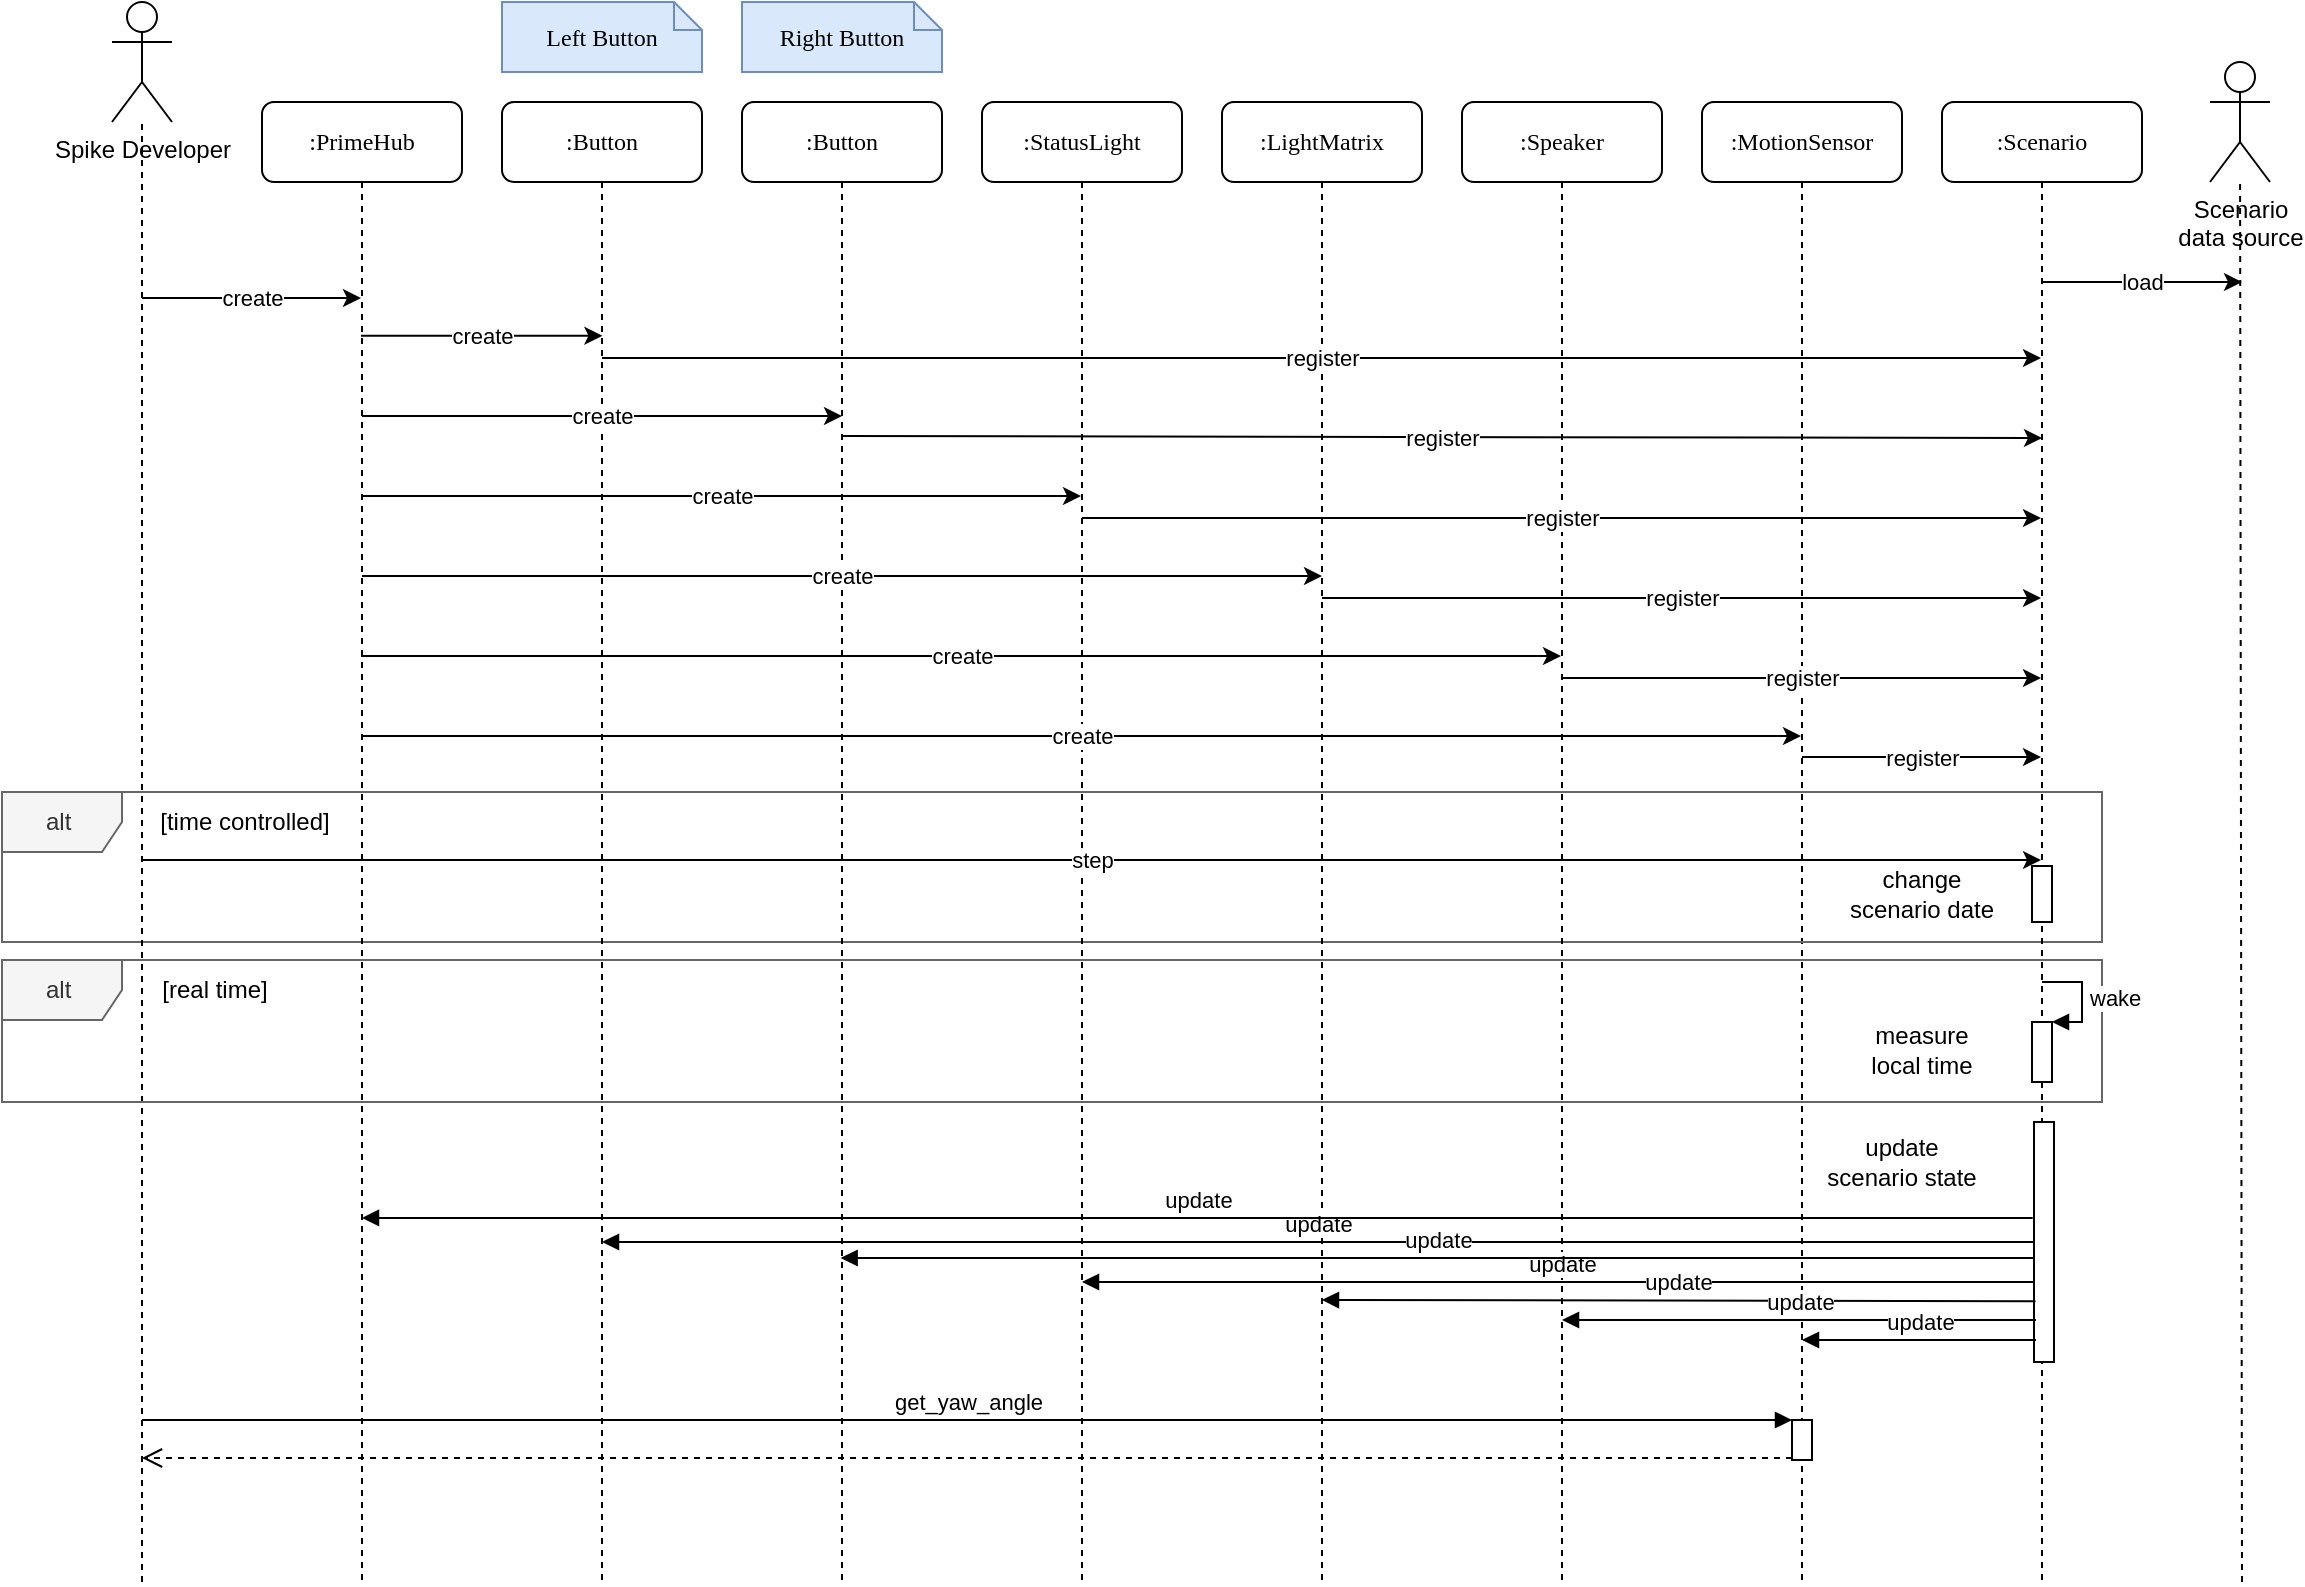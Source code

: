 <mxfile version="20.8.10" type="device" pages="7"><diagram name="passive-components" id="13e1069c-82ec-6db2-03f1-153e76fe0fe0"><mxGraphModel dx="2138" dy="608" grid="1" gridSize="10" guides="1" tooltips="1" connect="1" arrows="1" fold="1" page="1" pageScale="1" pageWidth="1100" pageHeight="850" background="none" math="0" shadow="0"><root><mxCell id="0"/><mxCell id="1" parent="0"/><mxCell id="7baba1c4bc27f4b0-7" value=":MotionSensor" style="shape=umlLifeline;perimeter=lifelinePerimeter;whiteSpace=wrap;html=1;container=1;collapsible=0;recursiveResize=0;outlineConnect=0;rounded=1;shadow=0;comic=0;labelBackgroundColor=none;strokeWidth=1;fontFamily=Verdana;fontSize=12;align=center;" parent="1" vertex="1"><mxGeometry x="820" y="80" width="100" height="740" as="geometry"/></mxCell><mxCell id="KOKSBWd4cC0W9tvaAkOW-28" value="register" style="endArrow=classic;html=1;rounded=0;" parent="7baba1c4bc27f4b0-7" edge="1"><mxGeometry width="50" height="50" relative="1" as="geometry"><mxPoint x="-190" y="248" as="sourcePoint"/><mxPoint x="169.5" y="248" as="targetPoint"/></mxGeometry></mxCell><mxCell id="KOKSBWd4cC0W9tvaAkOW-29" value="register" style="endArrow=classic;html=1;rounded=0;" parent="7baba1c4bc27f4b0-7" edge="1"><mxGeometry width="50" height="50" relative="1" as="geometry"><mxPoint x="-70" y="288" as="sourcePoint"/><mxPoint x="169.5" y="288" as="targetPoint"/></mxGeometry></mxCell><mxCell id="bexmXJd_1EloDHuqc40g-12" value="alt&amp;nbsp;" style="shape=umlFrame;whiteSpace=wrap;html=1;fillColor=#f5f5f5;fontColor=#333333;strokeColor=#666666;" parent="1" vertex="1"><mxGeometry x="-30" y="425" width="1050" height="75" as="geometry"/></mxCell><mxCell id="7baba1c4bc27f4b0-2" value=":Button" style="shape=umlLifeline;perimeter=lifelinePerimeter;whiteSpace=wrap;html=1;container=1;collapsible=0;recursiveResize=0;outlineConnect=0;rounded=1;shadow=0;comic=0;labelBackgroundColor=none;strokeWidth=1;fontFamily=Verdana;fontSize=12;align=center;" parent="1" vertex="1"><mxGeometry x="220" y="80" width="100" height="740" as="geometry"/></mxCell><mxCell id="KOKSBWd4cC0W9tvaAkOW-15" value="create" style="endArrow=classic;html=1;rounded=0;" parent="7baba1c4bc27f4b0-2" edge="1"><mxGeometry width="50" height="50" relative="1" as="geometry"><mxPoint x="-70" y="157" as="sourcePoint"/><mxPoint x="170" y="157" as="targetPoint"/></mxGeometry></mxCell><mxCell id="7baba1c4bc27f4b0-3" value=":Button" style="shape=umlLifeline;perimeter=lifelinePerimeter;whiteSpace=wrap;html=1;container=1;collapsible=0;recursiveResize=0;outlineConnect=0;rounded=1;shadow=0;comic=0;labelBackgroundColor=none;strokeWidth=1;fontFamily=Verdana;fontSize=12;align=center;" parent="1" vertex="1"><mxGeometry x="340" y="80" width="100" height="740" as="geometry"/></mxCell><mxCell id="7baba1c4bc27f4b0-4" value=":StatusLight" style="shape=umlLifeline;perimeter=lifelinePerimeter;whiteSpace=wrap;html=1;container=1;collapsible=0;recursiveResize=0;outlineConnect=0;rounded=1;shadow=0;comic=0;labelBackgroundColor=none;strokeWidth=1;fontFamily=Verdana;fontSize=12;align=center;" parent="1" vertex="1"><mxGeometry x="460" y="80" width="100" height="740" as="geometry"/></mxCell><mxCell id="KOKSBWd4cC0W9tvaAkOW-17" value="create" style="endArrow=classic;html=1;rounded=0;" parent="7baba1c4bc27f4b0-4" edge="1"><mxGeometry width="50" height="50" relative="1" as="geometry"><mxPoint x="-310" y="237" as="sourcePoint"/><mxPoint x="170" y="237" as="targetPoint"/></mxGeometry></mxCell><mxCell id="KOKSBWd4cC0W9tvaAkOW-18" value="create" style="endArrow=classic;html=1;rounded=0;" parent="7baba1c4bc27f4b0-4" edge="1"><mxGeometry width="50" height="50" relative="1" as="geometry"><mxPoint x="-310.5" y="277" as="sourcePoint"/><mxPoint x="289.5" y="277" as="targetPoint"/></mxGeometry></mxCell><mxCell id="KOKSBWd4cC0W9tvaAkOW-16" value="create" style="endArrow=classic;html=1;rounded=0;" parent="7baba1c4bc27f4b0-4" edge="1"><mxGeometry width="50" height="50" relative="1" as="geometry"><mxPoint x="-310.5" y="197" as="sourcePoint"/><mxPoint x="49.5" y="197" as="targetPoint"/></mxGeometry></mxCell><mxCell id="7baba1c4bc27f4b0-5" value=":LightMatrix" style="shape=umlLifeline;perimeter=lifelinePerimeter;whiteSpace=wrap;html=1;container=1;collapsible=0;recursiveResize=0;outlineConnect=0;rounded=1;shadow=0;comic=0;labelBackgroundColor=none;strokeWidth=1;fontFamily=Verdana;fontSize=12;align=center;" parent="1" vertex="1"><mxGeometry x="580" y="80" width="100" height="740" as="geometry"/></mxCell><mxCell id="7baba1c4bc27f4b0-6" value=":Speaker" style="shape=umlLifeline;perimeter=lifelinePerimeter;whiteSpace=wrap;html=1;container=1;collapsible=0;recursiveResize=0;outlineConnect=0;rounded=1;shadow=0;comic=0;labelBackgroundColor=none;strokeWidth=1;fontFamily=Verdana;fontSize=12;align=center;" parent="1" vertex="1"><mxGeometry x="700" y="80" width="100" height="740" as="geometry"/></mxCell><mxCell id="bexmXJd_1EloDHuqc40g-37" value="update" style="html=1;verticalAlign=bottom;endArrow=block;rounded=0;" parent="7baba1c4bc27f4b0-6" source="KOKSBWd4cC0W9tvaAkOW-20" edge="1"><mxGeometry width="80" relative="1" as="geometry"><mxPoint x="50.68" y="590" as="sourcePoint"/><mxPoint x="-190" y="590" as="targetPoint"/></mxGeometry></mxCell><mxCell id="bexmXJd_1EloDHuqc40g-44" value="" style="html=1;points=[];perimeter=orthogonalPerimeter;" parent="7baba1c4bc27f4b0-6" vertex="1"><mxGeometry x="165" y="659" width="10" height="20" as="geometry"/></mxCell><mxCell id="bexmXJd_1EloDHuqc40g-45" value="get_yaw_angle" style="html=1;verticalAlign=bottom;endArrow=block;entryX=0;entryY=0;rounded=0;" parent="7baba1c4bc27f4b0-6" target="bexmXJd_1EloDHuqc40g-44" edge="1"><mxGeometry relative="1" as="geometry"><mxPoint x="-660" y="659" as="sourcePoint"/></mxGeometry></mxCell><mxCell id="bexmXJd_1EloDHuqc40g-46" value="" style="html=1;verticalAlign=bottom;endArrow=open;dashed=1;endSize=8;exitX=0;exitY=0.95;rounded=0;" parent="7baba1c4bc27f4b0-6" source="bexmXJd_1EloDHuqc40g-44" edge="1"><mxGeometry relative="1" as="geometry"><mxPoint x="-660" y="678" as="targetPoint"/></mxGeometry></mxCell><mxCell id="7baba1c4bc27f4b0-8" value=":PrimeHub" style="shape=umlLifeline;perimeter=lifelinePerimeter;whiteSpace=wrap;html=1;container=1;collapsible=0;recursiveResize=0;outlineConnect=0;rounded=1;shadow=0;comic=0;labelBackgroundColor=none;strokeWidth=1;fontFamily=Verdana;fontSize=12;align=center;" parent="1" vertex="1"><mxGeometry x="100" y="80" width="100" height="740" as="geometry"/></mxCell><mxCell id="bexmXJd_1EloDHuqc40g-14" value="step" style="endArrow=classic;html=1;rounded=0;" parent="7baba1c4bc27f4b0-8" target="KOKSBWd4cC0W9tvaAkOW-20" edge="1"><mxGeometry width="50" height="50" relative="1" as="geometry"><mxPoint x="-60" y="379" as="sourcePoint"/><mxPoint x="882.2" y="379" as="targetPoint"/></mxGeometry></mxCell><mxCell id="7baba1c4bc27f4b0-41" value="&lt;p style=&quot;line-height: 90%;&quot;&gt;Left Button&lt;/p&gt;" style="shape=note;whiteSpace=wrap;html=1;size=14;verticalAlign=top;align=center;spacingTop=-6;rounded=0;shadow=0;comic=0;labelBackgroundColor=none;strokeWidth=1;fontFamily=Verdana;fontSize=12;fillColor=#dae8fc;strokeColor=#6c8ebf;" parent="1" vertex="1"><mxGeometry x="220" y="30" width="100" height="35" as="geometry"/></mxCell><mxCell id="KOKSBWd4cC0W9tvaAkOW-1" value="Spike Developer" style="shape=umlActor;verticalLabelPosition=bottom;verticalAlign=top;html=1;outlineConnect=0;" parent="1" vertex="1"><mxGeometry x="25" y="30" width="30" height="60" as="geometry"/></mxCell><mxCell id="KOKSBWd4cC0W9tvaAkOW-9" value="" style="endArrow=none;dashed=1;html=1;rounded=0;" parent="1" target="KOKSBWd4cC0W9tvaAkOW-1" edge="1"><mxGeometry width="50" height="50" relative="1" as="geometry"><mxPoint x="40" y="820" as="sourcePoint"/><mxPoint x="120" y="340" as="targetPoint"/></mxGeometry></mxCell><mxCell id="KOKSBWd4cC0W9tvaAkOW-11" value="&lt;p style=&quot;line-height: 90%;&quot;&gt;Right Button&lt;/p&gt;" style="shape=note;whiteSpace=wrap;html=1;size=14;verticalAlign=top;align=center;spacingTop=-6;rounded=0;shadow=0;comic=0;labelBackgroundColor=none;strokeWidth=1;fontFamily=Verdana;fontSize=12;fillColor=#dae8fc;strokeColor=#6c8ebf;" parent="1" vertex="1"><mxGeometry x="340" y="30" width="100" height="35" as="geometry"/></mxCell><mxCell id="KOKSBWd4cC0W9tvaAkOW-12" value="create" style="endArrow=classic;html=1;rounded=0;" parent="1" edge="1"><mxGeometry width="50" height="50" relative="1" as="geometry"><mxPoint x="40" y="178" as="sourcePoint"/><mxPoint x="149.5" y="178" as="targetPoint"/></mxGeometry></mxCell><mxCell id="KOKSBWd4cC0W9tvaAkOW-14" value="create" style="endArrow=classic;html=1;rounded=0;entryX=0.502;entryY=0.105;entryDx=0;entryDy=0;entryPerimeter=0;" parent="1" edge="1"><mxGeometry width="50" height="50" relative="1" as="geometry"><mxPoint x="149.5" y="196.9" as="sourcePoint"/><mxPoint x="270.2" y="196.9" as="targetPoint"/></mxGeometry></mxCell><mxCell id="KOKSBWd4cC0W9tvaAkOW-19" value="create" style="endArrow=classic;html=1;rounded=0;" parent="1" edge="1"><mxGeometry width="50" height="50" relative="1" as="geometry"><mxPoint x="150.5" y="397" as="sourcePoint"/><mxPoint x="869.5" y="397" as="targetPoint"/></mxGeometry></mxCell><mxCell id="KOKSBWd4cC0W9tvaAkOW-20" value=":Scenario" style="shape=umlLifeline;perimeter=lifelinePerimeter;whiteSpace=wrap;html=1;container=1;collapsible=0;recursiveResize=0;outlineConnect=0;rounded=1;shadow=0;comic=0;labelBackgroundColor=none;strokeWidth=1;fontFamily=Verdana;fontSize=12;align=center;" parent="1" vertex="1"><mxGeometry x="940" y="80" width="100" height="740" as="geometry"/></mxCell><mxCell id="KOKSBWd4cC0W9tvaAkOW-27" value="register" style="endArrow=classic;html=1;rounded=0;" parent="KOKSBWd4cC0W9tvaAkOW-20" edge="1"><mxGeometry width="50" height="50" relative="1" as="geometry"><mxPoint x="-430" y="208" as="sourcePoint"/><mxPoint x="49.5" y="208" as="targetPoint"/></mxGeometry></mxCell><mxCell id="bexmXJd_1EloDHuqc40g-9" value="" style="html=1;points=[];perimeter=orthogonalPerimeter;" parent="KOKSBWd4cC0W9tvaAkOW-20" vertex="1"><mxGeometry x="45" y="382" width="10" height="28" as="geometry"/></mxCell><mxCell id="bexmXJd_1EloDHuqc40g-32" value="" style="html=1;points=[];perimeter=orthogonalPerimeter;" parent="KOKSBWd4cC0W9tvaAkOW-20" vertex="1"><mxGeometry x="46" y="510" width="10" height="120" as="geometry"/></mxCell><mxCell id="bexmXJd_1EloDHuqc40g-33" value="update &lt;br&gt;scenario state" style="text;html=1;strokeColor=none;fillColor=none;align=center;verticalAlign=middle;whiteSpace=wrap;rounded=0;" parent="KOKSBWd4cC0W9tvaAkOW-20" vertex="1"><mxGeometry x="-70" y="515" width="100" height="30" as="geometry"/></mxCell><mxCell id="KOKSBWd4cC0W9tvaAkOW-22" value="register" style="endArrow=classic;html=1;rounded=0;" parent="1" edge="1"><mxGeometry width="50" height="50" relative="1" as="geometry"><mxPoint x="270" y="208" as="sourcePoint"/><mxPoint x="989.5" y="208" as="targetPoint"/></mxGeometry></mxCell><mxCell id="KOKSBWd4cC0W9tvaAkOW-24" value="register" style="endArrow=classic;html=1;rounded=0;" parent="1" edge="1"><mxGeometry width="50" height="50" relative="1" as="geometry"><mxPoint x="389.5" y="247" as="sourcePoint"/><mxPoint x="990" y="248" as="targetPoint"/></mxGeometry></mxCell><mxCell id="KOKSBWd4cC0W9tvaAkOW-30" value="register" style="endArrow=classic;html=1;rounded=0;" parent="1" edge="1"><mxGeometry width="50" height="50" relative="1" as="geometry"><mxPoint x="870" y="407.5" as="sourcePoint"/><mxPoint x="989.5" y="407.5" as="targetPoint"/></mxGeometry></mxCell><mxCell id="bexmXJd_1EloDHuqc40g-4" value="Scenario&lt;br&gt;data source" style="shape=umlActor;verticalLabelPosition=bottom;verticalAlign=top;html=1;outlineConnect=0;" parent="1" vertex="1"><mxGeometry x="1074" y="60" width="30" height="60" as="geometry"/></mxCell><mxCell id="bexmXJd_1EloDHuqc40g-5" value="" style="endArrow=none;dashed=1;html=1;rounded=0;" parent="1" target="bexmXJd_1EloDHuqc40g-4" edge="1"><mxGeometry width="50" height="50" relative="1" as="geometry"><mxPoint x="1090" y="820" as="sourcePoint"/><mxPoint x="1070" y="290" as="targetPoint"/></mxGeometry></mxCell><mxCell id="bexmXJd_1EloDHuqc40g-8" value="load" style="endArrow=classic;html=1;rounded=0;" parent="1" source="KOKSBWd4cC0W9tvaAkOW-20" edge="1"><mxGeometry width="50" height="50" relative="1" as="geometry"><mxPoint x="550" y="350" as="sourcePoint"/><mxPoint x="1090" y="170" as="targetPoint"/></mxGeometry></mxCell><mxCell id="bexmXJd_1EloDHuqc40g-13" value="[time controlled]" style="text;html=1;strokeColor=none;fillColor=none;align=center;verticalAlign=middle;whiteSpace=wrap;rounded=0;" parent="1" vertex="1"><mxGeometry x="25" y="425" width="133" height="30" as="geometry"/></mxCell><mxCell id="bexmXJd_1EloDHuqc40g-16" value="change &lt;br&gt;scenario date" style="text;html=1;strokeColor=none;fillColor=none;align=center;verticalAlign=middle;whiteSpace=wrap;rounded=0;" parent="1" vertex="1"><mxGeometry x="870" y="461" width="120" height="30" as="geometry"/></mxCell><mxCell id="bexmXJd_1EloDHuqc40g-20" value="alt&amp;nbsp;" style="shape=umlFrame;whiteSpace=wrap;html=1;fillColor=#f5f5f5;fontColor=#333333;strokeColor=#666666;" parent="1" vertex="1"><mxGeometry x="-30" y="509" width="1050" height="71" as="geometry"/></mxCell><mxCell id="bexmXJd_1EloDHuqc40g-21" value="[real time]" style="text;html=1;strokeColor=none;fillColor=none;align=center;verticalAlign=middle;whiteSpace=wrap;rounded=0;" parent="1" vertex="1"><mxGeometry x="10" y="509" width="133" height="30" as="geometry"/></mxCell><mxCell id="bexmXJd_1EloDHuqc40g-27" value="" style="html=1;points=[];perimeter=orthogonalPerimeter;" parent="1" vertex="1"><mxGeometry x="985" y="540" width="10" height="30" as="geometry"/></mxCell><mxCell id="bexmXJd_1EloDHuqc40g-28" value="wake" style="edgeStyle=orthogonalEdgeStyle;html=1;align=left;spacingLeft=2;endArrow=block;rounded=0;entryX=1;entryY=0;" parent="1" target="bexmXJd_1EloDHuqc40g-27" edge="1"><mxGeometry relative="1" as="geometry"><mxPoint x="990" y="520" as="sourcePoint"/><Array as="points"><mxPoint x="1010" y="520"/><mxPoint x="1010" y="540"/></Array></mxGeometry></mxCell><mxCell id="bexmXJd_1EloDHuqc40g-30" value="measure &lt;br&gt;local time" style="text;html=1;strokeColor=none;fillColor=none;align=center;verticalAlign=middle;whiteSpace=wrap;rounded=0;" parent="1" vertex="1"><mxGeometry x="870" y="539" width="120" height="30" as="geometry"/></mxCell><mxCell id="bexmXJd_1EloDHuqc40g-35" value="update" style="html=1;verticalAlign=bottom;endArrow=block;rounded=0;" parent="1" target="7baba1c4bc27f4b0-2" edge="1"><mxGeometry width="80" relative="1" as="geometry"><mxPoint x="986" y="650" as="sourcePoint"/><mxPoint x="759.324" y="650" as="targetPoint"/></mxGeometry></mxCell><mxCell id="bexmXJd_1EloDHuqc40g-36" value="update" style="html=1;verticalAlign=bottom;endArrow=block;rounded=0;" parent="1" edge="1"><mxGeometry width="80" relative="1" as="geometry"><mxPoint x="986" y="658" as="sourcePoint"/><mxPoint x="389.324" y="658" as="targetPoint"/></mxGeometry></mxCell><mxCell id="bexmXJd_1EloDHuqc40g-34" value="update" style="html=1;verticalAlign=bottom;endArrow=block;rounded=0;exitX=-0.065;exitY=0.364;exitDx=0;exitDy=0;exitPerimeter=0;" parent="1" target="7baba1c4bc27f4b0-8" edge="1"><mxGeometry width="80" relative="1" as="geometry"><mxPoint x="985.35" y="637.96" as="sourcePoint"/><mxPoint x="749.324" y="637.96" as="targetPoint"/></mxGeometry></mxCell><mxCell id="bexmXJd_1EloDHuqc40g-38" value="update" style="html=1;verticalAlign=bottom;endArrow=block;rounded=0;exitX=0.076;exitY=0.647;exitDx=0;exitDy=0;exitPerimeter=0;" parent="1" edge="1"><mxGeometry width="80" relative="1" as="geometry"><mxPoint x="986.76" y="679.58" as="sourcePoint"/><mxPoint x="630" y="679" as="targetPoint"/></mxGeometry></mxCell><mxCell id="bexmXJd_1EloDHuqc40g-39" value="update" style="html=1;verticalAlign=bottom;endArrow=block;rounded=0;" parent="1" edge="1"><mxGeometry width="80" relative="1" as="geometry"><mxPoint x="987" y="689" as="sourcePoint"/><mxPoint x="750" y="689" as="targetPoint"/></mxGeometry></mxCell><mxCell id="bexmXJd_1EloDHuqc40g-40" value="update" style="html=1;verticalAlign=bottom;endArrow=block;rounded=0;" parent="1" edge="1"><mxGeometry width="80" relative="1" as="geometry"><mxPoint x="987" y="699" as="sourcePoint"/><mxPoint x="870" y="699" as="targetPoint"/></mxGeometry></mxCell></root></mxGraphModel></diagram><diagram name="active-components" id="2x-gDYYVPa6LOp-E9V3l"><mxGraphModel dx="2138" dy="608" grid="1" gridSize="10" guides="1" tooltips="1" connect="1" arrows="1" fold="1" page="1" pageScale="1" pageWidth="1100" pageHeight="850" background="none" math="0" shadow="0"><root><mxCell id="V_4pQDWQANQUsgwzdIuD-0"/><mxCell id="V_4pQDWQANQUsgwzdIuD-1" parent="V_4pQDWQANQUsgwzdIuD-0"/><mxCell id="V_4pQDWQANQUsgwzdIuD-5" value="alt&amp;nbsp;" style="shape=umlFrame;whiteSpace=wrap;html=1;fillColor=#f5f5f5;fontColor=#333333;strokeColor=#666666;" vertex="1" parent="V_4pQDWQANQUsgwzdIuD-1"><mxGeometry x="-30" y="372" width="840" height="75" as="geometry"/></mxCell><mxCell id="V_4pQDWQANQUsgwzdIuD-6" value=":Motor" style="shape=umlLifeline;perimeter=lifelinePerimeter;whiteSpace=wrap;html=1;container=1;collapsible=0;recursiveResize=0;outlineConnect=0;rounded=1;shadow=0;comic=0;labelBackgroundColor=none;strokeWidth=1;fontFamily=Verdana;fontSize=12;align=center;" vertex="1" parent="V_4pQDWQANQUsgwzdIuD-1"><mxGeometry x="220" y="80" width="100" height="960" as="geometry"/></mxCell><mxCell id="V_4pQDWQANQUsgwzdIuD-7" value="create" style="endArrow=classic;html=1;rounded=0;" edge="1" parent="V_4pQDWQANQUsgwzdIuD-6"><mxGeometry width="50" height="50" relative="1" as="geometry"><mxPoint x="-180" y="179" as="sourcePoint"/><mxPoint x="170" y="179" as="targetPoint"/></mxGeometry></mxCell><mxCell id="V_4pQDWQANQUsgwzdIuD-8" value=":MotorPair" style="shape=umlLifeline;perimeter=lifelinePerimeter;whiteSpace=wrap;html=1;container=1;collapsible=0;recursiveResize=0;outlineConnect=0;rounded=1;shadow=0;comic=0;labelBackgroundColor=none;strokeWidth=1;fontFamily=Verdana;fontSize=12;align=center;" vertex="1" parent="V_4pQDWQANQUsgwzdIuD-1"><mxGeometry x="340" y="80" width="100" height="960" as="geometry"/></mxCell><mxCell id="V_4pQDWQANQUsgwzdIuD-19" value=":Motor" style="shape=umlLifeline;perimeter=lifelinePerimeter;whiteSpace=wrap;html=1;container=1;collapsible=0;recursiveResize=0;outlineConnect=0;rounded=1;shadow=0;comic=0;labelBackgroundColor=none;strokeWidth=1;fontFamily=Verdana;fontSize=12;align=center;" vertex="1" parent="V_4pQDWQANQUsgwzdIuD-1"><mxGeometry x="100" y="80" width="100" height="960" as="geometry"/></mxCell><mxCell id="V_4pQDWQANQUsgwzdIuD-20" value="step" style="endArrow=classic;html=1;rounded=0;" edge="1" parent="V_4pQDWQANQUsgwzdIuD-19" target="V_4pQDWQANQUsgwzdIuD-28"><mxGeometry width="50" height="50" relative="1" as="geometry"><mxPoint x="-60" y="326" as="sourcePoint"/><mxPoint x="528.5" y="326" as="targetPoint"/></mxGeometry></mxCell><mxCell id="2_tHL8ze9ZUllsKE0lZh-0" value="start" style="endArrow=classic;html=1;rounded=0;" edge="1" parent="V_4pQDWQANQUsgwzdIuD-19"><mxGeometry width="50" height="50" relative="1" as="geometry"><mxPoint x="-60" y="570" as="sourcePoint"/><mxPoint x="289.5" y="570" as="targetPoint"/></mxGeometry></mxCell><mxCell id="69wr_nxiQvjD4qh6odVy-5" value="create" style="endArrow=classic;html=1;rounded=0;" edge="1" parent="V_4pQDWQANQUsgwzdIuD-19" target="69wr_nxiQvjD4qh6odVy-3"><mxGeometry width="50" height="50" relative="1" as="geometry"><mxPoint x="-60" y="220" as="sourcePoint"/><mxPoint x="290" y="220" as="targetPoint"/></mxGeometry></mxCell><mxCell id="69wr_nxiQvjD4qh6odVy-14" value="alt&amp;nbsp;" style="shape=umlFrame;whiteSpace=wrap;html=1;fillColor=#f5f5f5;fontColor=#333333;strokeColor=#666666;" vertex="1" parent="V_4pQDWQANQUsgwzdIuD-19"><mxGeometry x="-130" y="640" width="840" height="75" as="geometry"/></mxCell><mxCell id="69wr_nxiQvjD4qh6odVy-15" value="step" style="endArrow=classic;html=1;rounded=0;" edge="1" parent="V_4pQDWQANQUsgwzdIuD-19"><mxGeometry width="50" height="50" relative="1" as="geometry"><mxPoint x="-60" y="674" as="sourcePoint"/><mxPoint x="648.5" y="674" as="targetPoint"/></mxGeometry></mxCell><mxCell id="69wr_nxiQvjD4qh6odVy-16" value="" style="html=1;points=[];perimeter=orthogonalPerimeter;" vertex="1" parent="V_4pQDWQANQUsgwzdIuD-19"><mxGeometry x="644" y="677" width="10" height="28" as="geometry"/></mxCell><mxCell id="69wr_nxiQvjD4qh6odVy-17" value="" style="html=1;points=[];perimeter=orthogonalPerimeter;" vertex="1" parent="V_4pQDWQANQUsgwzdIuD-19"><mxGeometry x="645" y="805" width="10" height="85" as="geometry"/></mxCell><mxCell id="69wr_nxiQvjD4qh6odVy-18" value="update &lt;br&gt;scenario state" style="text;html=1;strokeColor=none;fillColor=none;align=center;verticalAlign=middle;whiteSpace=wrap;rounded=0;" vertex="1" parent="V_4pQDWQANQUsgwzdIuD-19"><mxGeometry x="529" y="810" width="120" height="30" as="geometry"/></mxCell><mxCell id="69wr_nxiQvjD4qh6odVy-19" value="[time controlled]" style="text;html=1;strokeColor=none;fillColor=none;align=center;verticalAlign=middle;whiteSpace=wrap;rounded=0;" vertex="1" parent="V_4pQDWQANQUsgwzdIuD-19"><mxGeometry x="-75" y="640" width="133" height="30" as="geometry"/></mxCell><mxCell id="69wr_nxiQvjD4qh6odVy-20" value="change &lt;br&gt;scenario date" style="text;html=1;strokeColor=none;fillColor=none;align=center;verticalAlign=middle;whiteSpace=wrap;rounded=0;" vertex="1" parent="V_4pQDWQANQUsgwzdIuD-19"><mxGeometry x="530" y="678" width="120" height="30" as="geometry"/></mxCell><mxCell id="69wr_nxiQvjD4qh6odVy-21" value="alt&amp;nbsp;" style="shape=umlFrame;whiteSpace=wrap;html=1;fillColor=#f5f5f5;fontColor=#333333;strokeColor=#666666;" vertex="1" parent="V_4pQDWQANQUsgwzdIuD-19"><mxGeometry x="-130" y="724" width="840" height="71" as="geometry"/></mxCell><mxCell id="69wr_nxiQvjD4qh6odVy-22" value="[real time]" style="text;html=1;strokeColor=none;fillColor=none;align=center;verticalAlign=middle;whiteSpace=wrap;rounded=0;" vertex="1" parent="V_4pQDWQANQUsgwzdIuD-19"><mxGeometry x="-90" y="724" width="133" height="30" as="geometry"/></mxCell><mxCell id="69wr_nxiQvjD4qh6odVy-23" value="" style="html=1;points=[];perimeter=orthogonalPerimeter;" vertex="1" parent="V_4pQDWQANQUsgwzdIuD-19"><mxGeometry x="644" y="755" width="10" height="30" as="geometry"/></mxCell><mxCell id="69wr_nxiQvjD4qh6odVy-24" value="wake" style="edgeStyle=orthogonalEdgeStyle;html=1;align=left;spacingLeft=2;endArrow=block;rounded=0;entryX=1;entryY=0;" edge="1" parent="V_4pQDWQANQUsgwzdIuD-19" target="69wr_nxiQvjD4qh6odVy-23"><mxGeometry relative="1" as="geometry"><mxPoint x="649" y="735" as="sourcePoint"/><Array as="points"><mxPoint x="669" y="735"/><mxPoint x="669" y="755"/></Array></mxGeometry></mxCell><mxCell id="69wr_nxiQvjD4qh6odVy-25" value="measure &lt;br&gt;local time" style="text;html=1;strokeColor=none;fillColor=none;align=center;verticalAlign=middle;whiteSpace=wrap;rounded=0;" vertex="1" parent="V_4pQDWQANQUsgwzdIuD-19"><mxGeometry x="530" y="755" width="114" height="30" as="geometry"/></mxCell><mxCell id="69wr_nxiQvjD4qh6odVy-26" value="update" style="html=1;verticalAlign=bottom;endArrow=block;rounded=0;" edge="1" parent="V_4pQDWQANQUsgwzdIuD-19"><mxGeometry width="80" relative="1" as="geometry"><mxPoint x="645.5" y="886" as="sourcePoint"/><mxPoint x="529.5" y="886" as="targetPoint"/></mxGeometry></mxCell><mxCell id="69wr_nxiQvjD4qh6odVy-27" value="update" style="html=1;verticalAlign=bottom;endArrow=block;rounded=0;exitX=0.02;exitY=0.574;exitDx=0;exitDy=0;exitPerimeter=0;" edge="1" parent="V_4pQDWQANQUsgwzdIuD-19"><mxGeometry width="80" relative="1" as="geometry"><mxPoint x="645.2" y="847.79" as="sourcePoint"/><mxPoint x="49.5" y="846.96" as="targetPoint"/></mxGeometry></mxCell><mxCell id="69wr_nxiQvjD4qh6odVy-28" value="update" style="html=1;verticalAlign=bottom;endArrow=block;rounded=0;exitX=-0.1;exitY=0.706;exitDx=0;exitDy=0;exitPerimeter=0;" edge="1" parent="V_4pQDWQANQUsgwzdIuD-19"><mxGeometry width="80" relative="1" as="geometry"><mxPoint x="644" y="867.01" as="sourcePoint"/><mxPoint x="169.5" y="867.01" as="targetPoint"/></mxGeometry></mxCell><mxCell id="V_4pQDWQANQUsgwzdIuD-21" value="&lt;p style=&quot;line-height: 90%;&quot;&gt;Left Motor&lt;/p&gt;" style="shape=note;whiteSpace=wrap;html=1;size=14;verticalAlign=top;align=center;spacingTop=-6;rounded=0;shadow=0;comic=0;labelBackgroundColor=none;strokeWidth=1;fontFamily=Verdana;fontSize=12;fillColor=#dae8fc;strokeColor=#6c8ebf;" vertex="1" parent="V_4pQDWQANQUsgwzdIuD-1"><mxGeometry x="100" y="30" width="100" height="35" as="geometry"/></mxCell><mxCell id="V_4pQDWQANQUsgwzdIuD-22" value="Spike Developer" style="shape=umlActor;verticalLabelPosition=bottom;verticalAlign=top;html=1;outlineConnect=0;" vertex="1" parent="V_4pQDWQANQUsgwzdIuD-1"><mxGeometry x="25" y="30" width="30" height="60" as="geometry"/></mxCell><mxCell id="V_4pQDWQANQUsgwzdIuD-23" value="" style="endArrow=none;dashed=1;html=1;rounded=0;" edge="1" parent="V_4pQDWQANQUsgwzdIuD-1" target="V_4pQDWQANQUsgwzdIuD-22"><mxGeometry width="50" height="50" relative="1" as="geometry"><mxPoint x="40" y="1040" as="sourcePoint"/><mxPoint x="120" y="340" as="targetPoint"/></mxGeometry></mxCell><mxCell id="V_4pQDWQANQUsgwzdIuD-24" value="&lt;p style=&quot;line-height: 90%;&quot;&gt;Right Motor&lt;/p&gt;" style="shape=note;whiteSpace=wrap;html=1;size=14;verticalAlign=top;align=center;spacingTop=-6;rounded=0;shadow=0;comic=0;labelBackgroundColor=none;strokeWidth=1;fontFamily=Verdana;fontSize=12;fillColor=#dae8fc;strokeColor=#6c8ebf;" vertex="1" parent="V_4pQDWQANQUsgwzdIuD-1"><mxGeometry x="220" y="30" width="100" height="35" as="geometry"/></mxCell><mxCell id="V_4pQDWQANQUsgwzdIuD-25" value="create" style="endArrow=classic;html=1;rounded=0;" edge="1" parent="V_4pQDWQANQUsgwzdIuD-1"><mxGeometry width="50" height="50" relative="1" as="geometry"><mxPoint x="40" y="178" as="sourcePoint"/><mxPoint x="149.5" y="178" as="targetPoint"/></mxGeometry></mxCell><mxCell id="V_4pQDWQANQUsgwzdIuD-26" value="create" style="endArrow=classic;html=1;rounded=0;" edge="1" parent="V_4pQDWQANQUsgwzdIuD-1"><mxGeometry width="50" height="50" relative="1" as="geometry"><mxPoint x="40" y="218" as="sourcePoint"/><mxPoint x="270" y="218" as="targetPoint"/></mxGeometry></mxCell><mxCell id="V_4pQDWQANQUsgwzdIuD-28" value=":Scenario" style="shape=umlLifeline;perimeter=lifelinePerimeter;whiteSpace=wrap;html=1;container=1;collapsible=0;recursiveResize=0;outlineConnect=0;rounded=1;shadow=0;comic=0;labelBackgroundColor=none;strokeWidth=1;fontFamily=Verdana;fontSize=12;align=center;" vertex="1" parent="V_4pQDWQANQUsgwzdIuD-1"><mxGeometry x="699" y="80" width="100" height="960" as="geometry"/></mxCell><mxCell id="V_4pQDWQANQUsgwzdIuD-29" value="register" style="endArrow=classic;html=1;rounded=0;" edge="1" parent="V_4pQDWQANQUsgwzdIuD-28" source="V_4pQDWQANQUsgwzdIuD-8"><mxGeometry width="50" height="50" relative="1" as="geometry"><mxPoint x="-550.5" y="190" as="sourcePoint"/><mxPoint x="49.5" y="190" as="targetPoint"/></mxGeometry></mxCell><mxCell id="V_4pQDWQANQUsgwzdIuD-30" value="" style="html=1;points=[];perimeter=orthogonalPerimeter;" vertex="1" parent="V_4pQDWQANQUsgwzdIuD-28"><mxGeometry x="45" y="329" width="10" height="28" as="geometry"/></mxCell><mxCell id="V_4pQDWQANQUsgwzdIuD-31" value="" style="html=1;points=[];perimeter=orthogonalPerimeter;" vertex="1" parent="V_4pQDWQANQUsgwzdIuD-28"><mxGeometry x="46" y="457" width="10" height="85" as="geometry"/></mxCell><mxCell id="V_4pQDWQANQUsgwzdIuD-32" value="update &lt;br&gt;scenario state" style="text;html=1;strokeColor=none;fillColor=none;align=center;verticalAlign=middle;whiteSpace=wrap;rounded=0;" vertex="1" parent="V_4pQDWQANQUsgwzdIuD-28"><mxGeometry x="-70" y="462" width="120" height="30" as="geometry"/></mxCell><mxCell id="69wr_nxiQvjD4qh6odVy-7" value="register" style="endArrow=classic;html=1;rounded=0;" edge="1" parent="V_4pQDWQANQUsgwzdIuD-28" target="V_4pQDWQANQUsgwzdIuD-28"><mxGeometry width="50" height="50" relative="1" as="geometry"><mxPoint x="-70" y="240" as="sourcePoint"/><mxPoint x="289.0" y="240" as="targetPoint"/></mxGeometry></mxCell><mxCell id="69wr_nxiQvjD4qh6odVy-12" value="" style="html=1;points=[];perimeter=orthogonalPerimeter;" vertex="1" parent="V_4pQDWQANQUsgwzdIuD-28"><mxGeometry x="45" y="580" width="10" height="40" as="geometry"/></mxCell><mxCell id="69wr_nxiQvjD4qh6odVy-13" value="change robot speed and direction" style="text;html=1;strokeColor=none;fillColor=none;align=center;verticalAlign=middle;whiteSpace=wrap;rounded=0;" vertex="1" parent="V_4pQDWQANQUsgwzdIuD-28"><mxGeometry x="-70" y="585" width="120" height="30" as="geometry"/></mxCell><mxCell id="V_4pQDWQANQUsgwzdIuD-33" value="register" style="endArrow=classic;html=1;rounded=0;" edge="1" parent="V_4pQDWQANQUsgwzdIuD-1" target="V_4pQDWQANQUsgwzdIuD-28"><mxGeometry width="50" height="50" relative="1" as="geometry"><mxPoint x="149.5" y="189" as="sourcePoint"/><mxPoint x="628.5" y="189" as="targetPoint"/></mxGeometry></mxCell><mxCell id="V_4pQDWQANQUsgwzdIuD-34" value="register" style="endArrow=classic;html=1;rounded=0;" edge="1" parent="V_4pQDWQANQUsgwzdIuD-1" target="V_4pQDWQANQUsgwzdIuD-28"><mxGeometry width="50" height="50" relative="1" as="geometry"><mxPoint x="269.5" y="230" as="sourcePoint"/><mxPoint x="510" y="230" as="targetPoint"/></mxGeometry></mxCell><mxCell id="V_4pQDWQANQUsgwzdIuD-36" value="Scenario&lt;br&gt;data source" style="shape=umlActor;verticalLabelPosition=bottom;verticalAlign=top;html=1;outlineConnect=0;" vertex="1" parent="V_4pQDWQANQUsgwzdIuD-1"><mxGeometry x="852" y="60" width="30" height="60" as="geometry"/></mxCell><mxCell id="V_4pQDWQANQUsgwzdIuD-37" value="" style="endArrow=none;dashed=1;html=1;rounded=0;" edge="1" parent="V_4pQDWQANQUsgwzdIuD-1" target="V_4pQDWQANQUsgwzdIuD-36"><mxGeometry width="50" height="50" relative="1" as="geometry"><mxPoint x="870" y="1040" as="sourcePoint"/><mxPoint x="848" y="290" as="targetPoint"/></mxGeometry></mxCell><mxCell id="V_4pQDWQANQUsgwzdIuD-38" value="load" style="endArrow=classic;html=1;rounded=0;" edge="1" parent="V_4pQDWQANQUsgwzdIuD-1" source="V_4pQDWQANQUsgwzdIuD-28"><mxGeometry width="50" height="50" relative="1" as="geometry"><mxPoint x="341" y="350" as="sourcePoint"/><mxPoint x="870" y="170" as="targetPoint"/></mxGeometry></mxCell><mxCell id="V_4pQDWQANQUsgwzdIuD-39" value="[time controlled]" style="text;html=1;strokeColor=none;fillColor=none;align=center;verticalAlign=middle;whiteSpace=wrap;rounded=0;" vertex="1" parent="V_4pQDWQANQUsgwzdIuD-1"><mxGeometry x="25" y="372" width="133" height="30" as="geometry"/></mxCell><mxCell id="V_4pQDWQANQUsgwzdIuD-40" value="change &lt;br&gt;scenario date" style="text;html=1;strokeColor=none;fillColor=none;align=center;verticalAlign=middle;whiteSpace=wrap;rounded=0;" vertex="1" parent="V_4pQDWQANQUsgwzdIuD-1"><mxGeometry x="630" y="410" width="120" height="30" as="geometry"/></mxCell><mxCell id="V_4pQDWQANQUsgwzdIuD-41" value="alt&amp;nbsp;" style="shape=umlFrame;whiteSpace=wrap;html=1;fillColor=#f5f5f5;fontColor=#333333;strokeColor=#666666;" vertex="1" parent="V_4pQDWQANQUsgwzdIuD-1"><mxGeometry x="-30" y="456" width="840" height="71" as="geometry"/></mxCell><mxCell id="V_4pQDWQANQUsgwzdIuD-42" value="[real time]" style="text;html=1;strokeColor=none;fillColor=none;align=center;verticalAlign=middle;whiteSpace=wrap;rounded=0;" vertex="1" parent="V_4pQDWQANQUsgwzdIuD-1"><mxGeometry x="10" y="456" width="133" height="30" as="geometry"/></mxCell><mxCell id="V_4pQDWQANQUsgwzdIuD-43" value="" style="html=1;points=[];perimeter=orthogonalPerimeter;" vertex="1" parent="V_4pQDWQANQUsgwzdIuD-1"><mxGeometry x="744" y="487" width="10" height="30" as="geometry"/></mxCell><mxCell id="V_4pQDWQANQUsgwzdIuD-44" value="wake" style="edgeStyle=orthogonalEdgeStyle;html=1;align=left;spacingLeft=2;endArrow=block;rounded=0;entryX=1;entryY=0;" edge="1" parent="V_4pQDWQANQUsgwzdIuD-1" target="V_4pQDWQANQUsgwzdIuD-43"><mxGeometry relative="1" as="geometry"><mxPoint x="749" y="467" as="sourcePoint"/><Array as="points"><mxPoint x="769" y="467"/><mxPoint x="769" y="487"/></Array></mxGeometry></mxCell><mxCell id="V_4pQDWQANQUsgwzdIuD-45" value="measure &lt;br&gt;local time" style="text;html=1;strokeColor=none;fillColor=none;align=center;verticalAlign=middle;whiteSpace=wrap;rounded=0;" vertex="1" parent="V_4pQDWQANQUsgwzdIuD-1"><mxGeometry x="630" y="487" width="114" height="30" as="geometry"/></mxCell><mxCell id="V_4pQDWQANQUsgwzdIuD-46" value="update" style="html=1;verticalAlign=bottom;endArrow=block;rounded=0;" edge="1" parent="V_4pQDWQANQUsgwzdIuD-1"><mxGeometry width="80" relative="1" as="geometry"><mxPoint x="745.5" y="618" as="sourcePoint"/><mxPoint x="629.5" y="618" as="targetPoint"/></mxGeometry></mxCell><mxCell id="V_4pQDWQANQUsgwzdIuD-48" value="update" style="html=1;verticalAlign=bottom;endArrow=block;rounded=0;exitX=0.02;exitY=0.574;exitDx=0;exitDy=0;exitPerimeter=0;" edge="1" parent="V_4pQDWQANQUsgwzdIuD-1"><mxGeometry width="80" relative="1" as="geometry"><mxPoint x="745.2" y="579.79" as="sourcePoint"/><mxPoint x="149.5" y="578.96" as="targetPoint"/></mxGeometry></mxCell><mxCell id="69wr_nxiQvjD4qh6odVy-0" value=":MotionSensor" style="shape=umlLifeline;perimeter=lifelinePerimeter;whiteSpace=wrap;html=1;container=1;collapsible=0;recursiveResize=0;outlineConnect=0;rounded=1;shadow=0;comic=0;labelBackgroundColor=none;strokeWidth=1;fontFamily=Verdana;fontSize=12;align=center;" vertex="1" parent="V_4pQDWQANQUsgwzdIuD-1"><mxGeometry x="580" y="80" width="100" height="960" as="geometry"/></mxCell><mxCell id="69wr_nxiQvjD4qh6odVy-10" value="command" style="endArrow=classic;html=1;rounded=0;" edge="1" parent="69wr_nxiQvjD4qh6odVy-0" target="V_4pQDWQANQUsgwzdIuD-28"><mxGeometry width="50" height="50" relative="1" as="geometry"><mxPoint x="-190" y="580" as="sourcePoint"/><mxPoint x="159.5" y="580" as="targetPoint"/></mxGeometry></mxCell><mxCell id="69wr_nxiQvjD4qh6odVy-3" value=":Hub" style="shape=umlLifeline;perimeter=lifelinePerimeter;whiteSpace=wrap;html=1;container=1;collapsible=0;recursiveResize=0;outlineConnect=0;rounded=1;shadow=0;comic=0;labelBackgroundColor=none;strokeWidth=1;fontFamily=Verdana;fontSize=12;align=center;" vertex="1" parent="V_4pQDWQANQUsgwzdIuD-1"><mxGeometry x="460" y="80" width="100" height="960" as="geometry"/></mxCell><mxCell id="_zNAs-jYiPu0XQu3CKkd-3" value="" style="html=1;points=[];perimeter=orthogonalPerimeter;" vertex="1" parent="69wr_nxiQvjD4qh6odVy-3"><mxGeometry x="45" y="897.5" width="10" height="20" as="geometry"/></mxCell><mxCell id="69wr_nxiQvjD4qh6odVy-6" value="create" style="endArrow=classic;html=1;rounded=0;" edge="1" parent="V_4pQDWQANQUsgwzdIuD-1" target="69wr_nxiQvjD4qh6odVy-0"><mxGeometry width="50" height="50" relative="1" as="geometry"><mxPoint x="510" y="310" as="sourcePoint"/><mxPoint x="519.5" y="310" as="targetPoint"/></mxGeometry></mxCell><mxCell id="69wr_nxiQvjD4qh6odVy-8" value="update" style="html=1;verticalAlign=bottom;endArrow=block;rounded=0;exitX=-0.1;exitY=0.706;exitDx=0;exitDy=0;exitPerimeter=0;" edge="1" parent="V_4pQDWQANQUsgwzdIuD-1"><mxGeometry width="80" relative="1" as="geometry"><mxPoint x="744" y="599.01" as="sourcePoint"/><mxPoint x="269.5" y="599.01" as="targetPoint"/></mxGeometry></mxCell><mxCell id="_zNAs-jYiPu0XQu3CKkd-4" value="get_yaw_angle" style="html=1;verticalAlign=bottom;endArrow=block;entryX=0;entryY=0;rounded=0;" edge="1" parent="V_4pQDWQANQUsgwzdIuD-1" target="_zNAs-jYiPu0XQu3CKkd-3"><mxGeometry relative="1" as="geometry"><mxPoint x="40" y="978" as="sourcePoint"/></mxGeometry></mxCell><mxCell id="_zNAs-jYiPu0XQu3CKkd-5" value="" style="html=1;verticalAlign=bottom;endArrow=open;dashed=1;endSize=8;exitX=0;exitY=0.95;rounded=0;" edge="1" parent="V_4pQDWQANQUsgwzdIuD-1" source="_zNAs-jYiPu0XQu3CKkd-3"><mxGeometry relative="1" as="geometry"><mxPoint x="30" y="997" as="targetPoint"/></mxGeometry></mxCell></root></mxGraphModel></diagram><diagram id="QUl1aFrHNjPyJV2Ray9Z" name="layered-architecture"><mxGraphModel dx="1038" dy="608" grid="1" gridSize="10" guides="1" tooltips="1" connect="1" arrows="1" fold="1" page="1" pageScale="1" pageWidth="850" pageHeight="1100" math="0" shadow="0"><root><mxCell id="0"/><mxCell id="1" parent="0"/><mxCell id="5sTHFRu9YWXcExd5y8DN-1" value="" style="html=1;fillColor=#ffe6cc;strokeColor=#d79b00;fontSize=11;" vertex="1" parent="1"><mxGeometry x="32" y="350" width="768" height="110" as="geometry"/></mxCell><mxCell id="5sTHFRu9YWXcExd5y8DN-2" value="excel workbook" style="rounded=1;whiteSpace=wrap;html=1;fillColor=#f5f5f5;fontColor=#333333;strokeColor=#666666;fontSize=11;" vertex="1" parent="1"><mxGeometry x="70" y="470" width="270" height="30" as="geometry"/></mxCell><mxCell id="5sTHFRu9YWXcExd5y8DN-3" value="ldraw model" style="rounded=1;whiteSpace=wrap;html=1;fillColor=#f5f5f5;fontColor=#333333;strokeColor=#666666;fontSize=11;" vertex="1" parent="1"><mxGeometry x="350" y="470" width="130" height="30" as="geometry"/></mxCell><mxCell id="5sTHFRu9YWXcExd5y8DN-5" value="ground image" style="rounded=1;whiteSpace=wrap;html=1;fillColor=#f5f5f5;fontColor=#333333;strokeColor=#666666;fontSize=11;" vertex="1" parent="1"><mxGeometry x="630" y="468" width="130" height="32" as="geometry"/></mxCell><mxCell id="5sTHFRu9YWXcExd5y8DN-9" value="ScenarioAbaqus" style="rounded=0;whiteSpace=wrap;html=1;labelBackgroundColor=none;fontSize=11;" vertex="1" parent="1"><mxGeometry x="70" y="370" width="130" height="30" as="geometry"/></mxCell><mxCell id="5sTHFRu9YWXcExd5y8DN-10" value="ScenarioModel" style="rounded=0;whiteSpace=wrap;html=1;labelBackgroundColor=none;fontSize=11;" vertex="1" parent="1"><mxGeometry x="350" y="370" width="130" height="30" as="geometry"/></mxCell><mxCell id="5sTHFRu9YWXcExd5y8DN-11" value="ScenarioGround" style="rounded=0;whiteSpace=wrap;html=1;labelBackgroundColor=none;fontSize=11;dashed=1;" vertex="1" parent="1"><mxGeometry x="630" y="370" width="130" height="30" as="geometry"/></mxCell><mxCell id="5sTHFRu9YWXcExd5y8DN-22" value="" style="group;fontSize=11;" vertex="1" connectable="0" parent="1"><mxGeometry x="70" y="410" width="270" height="30" as="geometry"/></mxCell><mxCell id="5sTHFRu9YWXcExd5y8DN-23" value="" style="rounded=0;whiteSpace=wrap;html=1;labelBackgroundColor=none;fillStyle=hatch;strokeWidth=8;fillColor=#FFFFFF;strokeColor=none;fontSize=11;" vertex="1" parent="5sTHFRu9YWXcExd5y8DN-22"><mxGeometry width="270" height="30" as="geometry"/></mxCell><mxCell id="5sTHFRu9YWXcExd5y8DN-24" value="openpyxl" style="rounded=0;whiteSpace=wrap;html=1;labelBackgroundColor=none;fillStyle=hatch;gradientColor=none;strokeWidth=1;strokeColor=default;fillColor=none;fontSize=11;" vertex="1" parent="5sTHFRu9YWXcExd5y8DN-22"><mxGeometry width="270" height="30" as="geometry"/></mxCell><mxCell id="5sTHFRu9YWXcExd5y8DN-25" value="" style="group;fontSize=11;" vertex="1" connectable="0" parent="1"><mxGeometry x="350" y="410" width="130" height="30" as="geometry"/></mxCell><mxCell id="5sTHFRu9YWXcExd5y8DN-26" value="" style="rounded=0;whiteSpace=wrap;html=1;labelBackgroundColor=none;fillStyle=hatch;strokeWidth=8;fillColor=#FFFFFF;strokeColor=none;fontSize=11;" vertex="1" parent="5sTHFRu9YWXcExd5y8DN-25"><mxGeometry width="130" height="30" as="geometry"/></mxCell><mxCell id="5sTHFRu9YWXcExd5y8DN-27" value="python-ldraw" style="rounded=0;whiteSpace=wrap;html=1;labelBackgroundColor=none;fillStyle=hatch;gradientColor=none;strokeWidth=1;strokeColor=default;fillColor=none;fontSize=11;" vertex="1" parent="5sTHFRu9YWXcExd5y8DN-25"><mxGeometry width="130" height="30" as="geometry"/></mxCell><mxCell id="5sTHFRu9YWXcExd5y8DN-29" value="DATA LAYER" style="text;html=1;strokeColor=none;fillColor=none;align=center;verticalAlign=middle;whiteSpace=wrap;rounded=0;rotation=-90;fontStyle=1;fontSize=11;" vertex="1" parent="1"><mxGeometry x="-6.62" y="380.13" width="108.75" height="30" as="geometry"/></mxCell><mxCell id="5sTHFRu9YWXcExd5y8DN-30" value="" style="html=1;fillColor=#d5e8d4;strokeColor=#82b366;fontSize=11;" vertex="1" parent="1"><mxGeometry x="32" y="230" width="768" height="108" as="geometry"/></mxCell><mxCell id="5sTHFRu9YWXcExd5y8DN-31" value="COMPUTE LAYER" style="text;html=1;strokeColor=none;fillColor=none;align=center;verticalAlign=middle;whiteSpace=wrap;rounded=0;rotation=-90;fontStyle=1;fontSize=11;" vertex="1" parent="1"><mxGeometry x="-6.28" y="268.72" width="108.08" height="30" as="geometry"/></mxCell><mxCell id="5sTHFRu9YWXcExd5y8DN-32" value="" style="group;fontSize=11;" vertex="1" connectable="0" parent="1"><mxGeometry x="490" y="290" width="130" height="30" as="geometry"/></mxCell><mxCell id="5sTHFRu9YWXcExd5y8DN-33" value="" style="rounded=0;whiteSpace=wrap;html=1;labelBackgroundColor=none;fillStyle=hatch;strokeWidth=8;fillColor=#FFFFFF;strokeColor=none;fontSize=11;" vertex="1" parent="5sTHFRu9YWXcExd5y8DN-32"><mxGeometry width="130" height="30" as="geometry"/></mxCell><mxCell id="5sTHFRu9YWXcExd5y8DN-34" value="wpimath" style="rounded=0;whiteSpace=wrap;html=1;labelBackgroundColor=none;fillStyle=hatch;gradientColor=none;strokeWidth=1;strokeColor=default;fillColor=none;fontSize=11;" vertex="1" parent="5sTHFRu9YWXcExd5y8DN-32"><mxGeometry width="130" height="30" as="geometry"/></mxCell><mxCell id="5sTHFRu9YWXcExd5y8DN-35" value="ScenarioDynamics" style="rounded=0;whiteSpace=wrap;html=1;labelBackgroundColor=none;fontSize=11;" vertex="1" parent="1"><mxGeometry x="350" y="290" width="130" height="30" as="geometry"/></mxCell><mxCell id="5sTHFRu9YWXcExd5y8DN-36" value="ScenarioPart" style="rounded=0;whiteSpace=wrap;html=1;labelBackgroundColor=none;fontSize=11;" vertex="1" parent="1"><mxGeometry x="350" y="330" width="130" height="30" as="geometry"/></mxCell><mxCell id="5sTHFRu9YWXcExd5y8DN-37" value="Scenario" style="rounded=0;whiteSpace=wrap;html=1;labelBackgroundColor=none;fontSize=11;" vertex="1" parent="1"><mxGeometry x="70" y="250" width="700" height="30" as="geometry"/></mxCell><mxCell id="5sTHFRu9YWXcExd5y8DN-38" value="ScenarioData" style="rounded=0;whiteSpace=wrap;html=1;labelBackgroundColor=none;fontSize=11;" vertex="1" parent="1"><mxGeometry x="210" y="370" width="130" height="30" as="geometry"/></mxCell><mxCell id="5sTHFRu9YWXcExd5y8DN-40" value="DATA" style="text;html=1;strokeColor=none;fillColor=none;align=center;verticalAlign=middle;whiteSpace=wrap;rounded=0;rotation=-90;fontStyle=1;fontSize=11;" vertex="1" parent="1"><mxGeometry x="31.38" y="469.38" width="32.75" height="30" as="geometry"/></mxCell><mxCell id="5sTHFRu9YWXcExd5y8DN-41" value="ScenarioCommand" style="rounded=0;whiteSpace=wrap;html=1;labelBackgroundColor=none;fontSize=11;" vertex="1" parent="1"><mxGeometry x="210" y="290" width="130" height="30" as="geometry"/></mxCell><mxCell id="5sTHFRu9YWXcExd5y8DN-42" value="ScenarioComponents" style="rounded=0;whiteSpace=wrap;html=1;labelBackgroundColor=none;fontSize=11;" vertex="1" parent="1"><mxGeometry x="70" y="290" width="130" height="30" as="geometry"/></mxCell><mxCell id="5sTHFRu9YWXcExd5y8DN-43" value="ScenarioTimer" style="rounded=0;whiteSpace=wrap;html=1;labelBackgroundColor=none;fontSize=11;" vertex="1" parent="1"><mxGeometry x="490" y="370" width="130" height="30" as="geometry"/></mxCell><mxCell id="5sTHFRu9YWXcExd5y8DN-44" value="" style="html=1;fillColor=#dae8fc;strokeColor=#6c8ebf;fontSize=11;" vertex="1" parent="1"><mxGeometry x="32" y="50" width="768" height="168" as="geometry"/></mxCell><mxCell id="5sTHFRu9YWXcExd5y8DN-45" value="INTERFACE LAYER" style="text;html=1;strokeColor=none;fillColor=none;align=center;verticalAlign=middle;whiteSpace=wrap;rounded=0;rotation=-90;fontStyle=1;fontSize=11;" vertex="1" parent="1"><mxGeometry x="-37.83" y="118.25" width="171.18" height="30" as="geometry"/></mxCell><mxCell id="5sTHFRu9YWXcExd5y8DN-46" value="PrimeHub" style="rounded=0;whiteSpace=wrap;html=1;labelBackgroundColor=none;fontSize=11;" vertex="1" parent="1"><mxGeometry x="70" y="88" width="250" height="30" as="geometry"/></mxCell><mxCell id="5sTHFRu9YWXcExd5y8DN-47" value="LightMatrix" style="rounded=0;whiteSpace=wrap;html=1;labelBackgroundColor=none;fontSize=11;" vertex="1" parent="1"><mxGeometry x="70" y="130" width="80" height="30" as="geometry"/></mxCell><mxCell id="5sTHFRu9YWXcExd5y8DN-48" value="MotionSensor" style="rounded=0;whiteSpace=wrap;html=1;labelBackgroundColor=none;fontSize=11;" vertex="1" parent="1"><mxGeometry x="70" y="170" width="80" height="30" as="geometry"/></mxCell><mxCell id="5sTHFRu9YWXcExd5y8DN-49" value="StatusLight" style="rounded=0;whiteSpace=wrap;html=1;labelBackgroundColor=none;fontSize=11;" vertex="1" parent="1"><mxGeometry x="154.38" y="130" width="80" height="30" as="geometry"/></mxCell><mxCell id="5sTHFRu9YWXcExd5y8DN-50" value="Speaker" style="rounded=0;whiteSpace=wrap;html=1;labelBackgroundColor=none;fontSize=11;" vertex="1" parent="1"><mxGeometry x="154.38" y="170" width="80" height="30" as="geometry"/></mxCell><mxCell id="5sTHFRu9YWXcExd5y8DN-51" value="Button" style="rounded=0;whiteSpace=wrap;html=1;labelBackgroundColor=none;fontSize=11;" vertex="1" parent="1"><mxGeometry x="240" y="130" width="80" height="30" as="geometry"/></mxCell><mxCell id="5sTHFRu9YWXcExd5y8DN-52" value="Motor" style="rounded=0;whiteSpace=wrap;html=1;labelBackgroundColor=none;fontSize=11;" vertex="1" parent="1"><mxGeometry x="330" y="88" width="80" height="30" as="geometry"/></mxCell><mxCell id="5sTHFRu9YWXcExd5y8DN-53" value="MotorPair" style="rounded=0;whiteSpace=wrap;html=1;labelBackgroundColor=none;fontSize=11;" vertex="1" parent="1"><mxGeometry x="420" y="88" width="80" height="30" as="geometry"/></mxCell><mxCell id="5sTHFRu9YWXcExd5y8DN-54" value="ColorSensor" style="rounded=0;whiteSpace=wrap;html=1;labelBackgroundColor=none;fontSize=11;" vertex="1" parent="1"><mxGeometry x="376" y="130" width="80" height="30" as="geometry"/></mxCell><mxCell id="5sTHFRu9YWXcExd5y8DN-55" value="DistanceSensor" style="rounded=0;whiteSpace=wrap;html=1;labelBackgroundColor=none;fontSize=11;" vertex="1" parent="1"><mxGeometry x="510" y="88" width="80" height="30" as="geometry"/></mxCell><mxCell id="5sTHFRu9YWXcExd5y8DN-58" value="ForceSensor" style="rounded=0;whiteSpace=wrap;html=1;labelBackgroundColor=none;fontSize=11;" vertex="1" parent="1"><mxGeometry x="466" y="130" width="80" height="30" as="geometry"/></mxCell><mxCell id="5sTHFRu9YWXcExd5y8DN-62" value="Client" style="rounded=0;whiteSpace=wrap;html=1;labelBackgroundColor=none;fontSize=11;dashed=1;" vertex="1" parent="1"><mxGeometry x="690" y="130" width="80" height="30" as="geometry"/></mxCell><mxCell id="5sTHFRu9YWXcExd5y8DN-64" value="" style="group;fontSize=11;" vertex="1" connectable="0" parent="1"><mxGeometry x="690" y="88" width="130" height="30" as="geometry"/></mxCell><mxCell id="5sTHFRu9YWXcExd5y8DN-65" value="" style="rounded=0;whiteSpace=wrap;html=1;labelBackgroundColor=none;fillStyle=hatch;strokeWidth=8;fillColor=#FFFFFF;strokeColor=none;fontSize=11;" vertex="1" parent="5sTHFRu9YWXcExd5y8DN-64"><mxGeometry width="80" height="30" as="geometry"/></mxCell><mxCell id="5sTHFRu9YWXcExd5y8DN-66" value="flask" style="rounded=0;whiteSpace=wrap;html=1;labelBackgroundColor=none;fillStyle=hatch;gradientColor=none;strokeWidth=1;strokeColor=default;fillColor=none;fontSize=11;dashed=1;" vertex="1" parent="5sTHFRu9YWXcExd5y8DN-64"><mxGeometry width="80" height="30" as="geometry"/></mxCell><mxCell id="5sTHFRu9YWXcExd5y8DN-67" value="" style="endArrow=none;html=1;rounded=0;fontSize=11;entryX=0.793;entryY=-0.001;entryDx=0;entryDy=0;exitX=0.75;exitY=1;exitDx=0;exitDy=0;entryPerimeter=0;" edge="1" parent="1" target="5sTHFRu9YWXcExd5y8DN-44"><mxGeometry width="50" height="50" relative="1" as="geometry"><mxPoint x="641" y="218" as="sourcePoint"/><mxPoint x="641" y="70" as="targetPoint"/></mxGeometry></mxCell><mxCell id="5sTHFRu9YWXcExd5y8DN-68" value="API" style="text;html=1;strokeColor=none;fillColor=none;align=center;verticalAlign=middle;whiteSpace=wrap;rounded=0;rotation=0;fontStyle=1;fontSize=11;" vertex="1" parent="1"><mxGeometry x="70" y="50" width="520" height="30" as="geometry"/></mxCell><mxCell id="5sTHFRu9YWXcExd5y8DN-69" value="WEBCLIENT" style="text;html=1;strokeColor=none;fillColor=none;align=center;verticalAlign=middle;whiteSpace=wrap;rounded=0;rotation=0;fontStyle=1;fontSize=11;" vertex="1" parent="1"><mxGeometry x="640" y="50" width="160" height="30" as="geometry"/></mxCell><mxCell id="5sTHFRu9YWXcExd5y8DN-15" value="" style="rounded=0;whiteSpace=wrap;html=1;labelBackgroundColor=none;fillStyle=hatch;strokeWidth=8;fillColor=#FFFFFF;strokeColor=none;fontSize=11;" vertex="1" parent="1"><mxGeometry x="630" y="410" width="130" height="30" as="geometry"/></mxCell><mxCell id="5sTHFRu9YWXcExd5y8DN-16" value="opencv-python&lt;br style=&quot;font-size: 11px;&quot;&gt;PIL" style="rounded=0;whiteSpace=wrap;html=1;labelBackgroundColor=none;fillStyle=hatch;gradientColor=none;strokeWidth=1;strokeColor=default;fillColor=none;fontSize=11;dashed=1;" vertex="1" parent="1"><mxGeometry x="630" y="410" width="130" height="30" as="geometry"/></mxCell><mxCell id="5sTHFRu9YWXcExd5y8DN-70" value="Library component" style="rounded=0;whiteSpace=wrap;html=1;labelBackgroundColor=none;fillStyle=dots;strokeColor=default;strokeWidth=1;fontSize=11;fillColor=#FFFFFF;gradientColor=none;" vertex="1" parent="1"><mxGeometry x="342" y="550" width="146" height="30" as="geometry"/></mxCell><mxCell id="5sTHFRu9YWXcExd5y8DN-71" value="Data source" style="rounded=1;whiteSpace=wrap;html=1;labelBackgroundColor=none;fillStyle=auto;strokeColor=#666666;strokeWidth=1;fontSize=11;fillColor=#f5f5f5;fontColor=#333333;" vertex="1" parent="1"><mxGeometry x="30" y="550" width="146" height="30" as="geometry"/></mxCell><mxCell id="5sTHFRu9YWXcExd5y8DN-77" value="Future library component" style="rounded=0;whiteSpace=wrap;html=1;labelBackgroundColor=none;fillStyle=dots;strokeColor=default;strokeWidth=1;fontSize=11;fillColor=#FFFFFF;gradientColor=none;dashed=1;" vertex="1" parent="1"><mxGeometry x="184" y="550" width="146" height="30" as="geometry"/></mxCell><mxCell id="5sTHFRu9YWXcExd5y8DN-88" value="" style="group" vertex="1" connectable="0" parent="1"><mxGeometry x="655" y="550" width="146" height="30" as="geometry"/></mxCell><mxCell id="5sTHFRu9YWXcExd5y8DN-82" value="" style="group" vertex="1" connectable="0" parent="5sTHFRu9YWXcExd5y8DN-88"><mxGeometry width="146" height="30" as="geometry"/></mxCell><mxCell id="5sTHFRu9YWXcExd5y8DN-80" value="" style="rounded=0;whiteSpace=wrap;html=1;labelBackgroundColor=none;fillStyle=hatch;strokeWidth=8;fillColor=#F5F5F5;strokeColor=none;fontSize=11;" vertex="1" parent="5sTHFRu9YWXcExd5y8DN-82"><mxGeometry width="146" height="30" as="geometry"/></mxCell><mxCell id="5sTHFRu9YWXcExd5y8DN-87" value="Future third party" style="rounded=0;whiteSpace=wrap;html=1;labelBackgroundColor=none;fillStyle=hatch;gradientColor=none;strokeWidth=1;strokeColor=default;fillColor=none;fontSize=11;dashed=1;" vertex="1" parent="5sTHFRu9YWXcExd5y8DN-88"><mxGeometry width="146" height="30" as="geometry"/></mxCell><mxCell id="5sTHFRu9YWXcExd5y8DN-89" value="" style="group" vertex="1" connectable="0" parent="1"><mxGeometry x="500" y="550" width="146" height="30" as="geometry"/></mxCell><mxCell id="5sTHFRu9YWXcExd5y8DN-86" value="" style="rounded=0;whiteSpace=wrap;html=1;labelBackgroundColor=none;fillStyle=hatch;strokeWidth=8;fillColor=#F5F5F5;strokeColor=none;fontSize=11;" vertex="1" parent="5sTHFRu9YWXcExd5y8DN-89"><mxGeometry width="146" height="30" as="geometry"/></mxCell><mxCell id="5sTHFRu9YWXcExd5y8DN-81" value="Third party" style="rounded=0;whiteSpace=wrap;html=1;labelBackgroundColor=none;fillStyle=hatch;gradientColor=none;strokeWidth=1;strokeColor=default;fillColor=none;fontSize=11;" vertex="1" parent="5sTHFRu9YWXcExd5y8DN-89"><mxGeometry x="-1" width="146" height="30" as="geometry"/></mxCell><mxCell id="5sTHFRu9YWXcExd5y8DN-91" value="Timer" style="rounded=0;whiteSpace=wrap;html=1;labelBackgroundColor=none;fontSize=11;" vertex="1" parent="1"><mxGeometry x="420" y="170" width="80" height="30" as="geometry"/></mxCell></root></mxGraphModel></diagram><diagram id="E0tywEZpFM6PQYqcXAwX" name="parts"><mxGraphModel dx="1038" dy="608" grid="1" gridSize="10" guides="1" tooltips="1" connect="1" arrows="1" fold="1" page="1" pageScale="1" pageWidth="850" pageHeight="1100" math="0" shadow="0"><root><mxCell id="0"/><mxCell id="1" parent="0"/><mxCell id="c-Ju1WPlHIhRgo6QB3-H-12" value="ScenarioPart" style="swimlane;fontStyle=1;align=center;verticalAlign=top;childLayout=stackLayout;horizontal=1;startSize=26;horizontalStack=0;resizeParent=1;resizeParentMax=0;resizeLast=0;collapsible=1;marginBottom=0;labelBackgroundColor=none;fillStyle=hatch;strokeColor=default;strokeWidth=1;fontSize=11;fillColor=#F5F5F5;gradientColor=none;" parent="1" vertex="1"><mxGeometry x="150" y="50" width="160" height="242" as="geometry"/></mxCell><mxCell id="c-Ju1WPlHIhRgo6QB3-H-13" value="+ type: string" style="text;strokeColor=none;fillColor=none;align=left;verticalAlign=top;spacingLeft=4;spacingRight=4;overflow=hidden;rotatable=0;points=[[0,0.5],[1,0.5]];portConstraint=eastwest;fontSize=11;" parent="c-Ju1WPlHIhRgo6QB3-H-12" vertex="1"><mxGeometry y="26" width="160" height="26" as="geometry"/></mxCell><mxCell id="c-Ju1WPlHIhRgo6QB3-H-16" value="+ id: string" style="text;strokeColor=none;fillColor=none;align=left;verticalAlign=top;spacingLeft=4;spacingRight=4;overflow=hidden;rotatable=0;points=[[0,0.5],[1,0.5]];portConstraint=eastwest;fontSize=11;" parent="c-Ju1WPlHIhRgo6QB3-H-12" vertex="1"><mxGeometry y="52" width="160" height="26" as="geometry"/></mxCell><mxCell id="c-Ju1WPlHIhRgo6QB3-H-17" value="+ pose: Pose3d" style="text;strokeColor=none;fillColor=none;align=left;verticalAlign=top;spacingLeft=4;spacingRight=4;overflow=hidden;rotatable=0;points=[[0,0.5],[1,0.5]];portConstraint=eastwest;fontSize=11;" parent="c-Ju1WPlHIhRgo6QB3-H-12" vertex="1"><mxGeometry y="78" width="160" height="26" as="geometry"/></mxCell><mxCell id="c-Ju1WPlHIhRgo6QB3-H-18" value="+ relative: Pose3d" style="text;strokeColor=none;fillColor=none;align=left;verticalAlign=top;spacingLeft=4;spacingRight=4;overflow=hidden;rotatable=0;points=[[0,0.5],[1,0.5]];portConstraint=eastwest;fontSize=11;" parent="c-Ju1WPlHIhRgo6QB3-H-12" vertex="1"><mxGeometry y="104" width="160" height="26" as="geometry"/></mxCell><mxCell id="c-Ju1WPlHIhRgo6QB3-H-20" value="+ color: string" style="text;strokeColor=none;fillColor=none;align=left;verticalAlign=top;spacingLeft=4;spacingRight=4;overflow=hidden;rotatable=0;points=[[0,0.5],[1,0.5]];portConstraint=eastwest;fontSize=11;" parent="c-Ju1WPlHIhRgo6QB3-H-12" vertex="1"><mxGeometry y="130" width="160" height="26" as="geometry"/></mxCell><mxCell id="c-Ju1WPlHIhRgo6QB3-H-19" value="+ port: string" style="text;strokeColor=none;fillColor=none;align=left;verticalAlign=top;spacingLeft=4;spacingRight=4;overflow=hidden;rotatable=0;points=[[0,0.5],[1,0.5]];portConstraint=eastwest;fontSize=11;" parent="c-Ju1WPlHIhRgo6QB3-H-12" vertex="1"><mxGeometry y="156" width="160" height="26" as="geometry"/></mxCell><mxCell id="c-Ju1WPlHIhRgo6QB3-H-14" value="" style="line;strokeWidth=1;fillColor=none;align=left;verticalAlign=middle;spacingTop=-1;spacingLeft=3;spacingRight=3;rotatable=0;labelPosition=right;points=[];portConstraint=eastwest;strokeColor=inherit;labelBackgroundColor=none;fillStyle=hatch;fontSize=11;" parent="c-Ju1WPlHIhRgo6QB3-H-12" vertex="1"><mxGeometry y="182" width="160" height="8" as="geometry"/></mxCell><mxCell id="c-Ju1WPlHIhRgo6QB3-H-15" value="+ derive_relative(Pose3d)" style="text;strokeColor=none;fillColor=none;align=left;verticalAlign=top;spacingLeft=4;spacingRight=4;overflow=hidden;rotatable=0;points=[[0,0.5],[1,0.5]];portConstraint=eastwest;fontSize=11;" parent="c-Ju1WPlHIhRgo6QB3-H-12" vertex="1"><mxGeometry y="190" width="160" height="26" as="geometry"/></mxCell><mxCell id="c-Ju1WPlHIhRgo6QB3-H-21" value="+ derive_pose(Pose3d)" style="text;strokeColor=none;fillColor=none;align=left;verticalAlign=top;spacingLeft=4;spacingRight=4;overflow=hidden;rotatable=0;points=[[0,0.5],[1,0.5]];portConstraint=eastwest;fontSize=11;" parent="c-Ju1WPlHIhRgo6QB3-H-12" vertex="1"><mxGeometry y="216" width="160" height="26" as="geometry"/></mxCell><mxCell id="c-Ju1WPlHIhRgo6QB3-H-22" value="ScenarioPartMotor" style="swimlane;fontStyle=1;align=center;verticalAlign=top;childLayout=stackLayout;horizontal=1;startSize=26;horizontalStack=0;resizeParent=1;resizeParentMax=0;resizeLast=0;collapsible=1;marginBottom=0;labelBackgroundColor=none;fillStyle=hatch;strokeColor=default;strokeWidth=1;fontSize=11;fillColor=#F5F5F5;gradientColor=none;" parent="1" vertex="1"><mxGeometry x="310" y="430" width="190" height="216" as="geometry"/></mxCell><mxCell id="c-Ju1WPlHIhRgo6QB3-H-23" value="+ speed: float" style="text;strokeColor=none;fillColor=none;align=left;verticalAlign=top;spacingLeft=4;spacingRight=4;overflow=hidden;rotatable=0;points=[[0,0.5],[1,0.5]];portConstraint=eastwest;fontSize=11;" parent="c-Ju1WPlHIhRgo6QB3-H-22" vertex="1"><mxGeometry y="26" width="190" height="26" as="geometry"/></mxCell><mxCell id="c-Ju1WPlHIhRgo6QB3-H-24" value="+ degrees: float" style="text;strokeColor=none;fillColor=none;align=left;verticalAlign=top;spacingLeft=4;spacingRight=4;overflow=hidden;rotatable=0;points=[[0,0.5],[1,0.5]];portConstraint=eastwest;fontSize=11;" parent="c-Ju1WPlHIhRgo6QB3-H-22" vertex="1"><mxGeometry y="52" width="190" height="26" as="geometry"/></mxCell><mxCell id="c-Ju1WPlHIhRgo6QB3-H-25" value="+ clockwise: float" style="text;strokeColor=none;fillColor=none;align=left;verticalAlign=top;spacingLeft=4;spacingRight=4;overflow=hidden;rotatable=0;points=[[0,0.5],[1,0.5]];portConstraint=eastwest;fontSize=11;" parent="c-Ju1WPlHIhRgo6QB3-H-22" vertex="1"><mxGeometry y="78" width="190" height="26" as="geometry"/></mxCell><mxCell id="c-Ju1WPlHIhRgo6QB3-H-29" value="" style="line;strokeWidth=1;fillColor=none;align=left;verticalAlign=middle;spacingTop=-1;spacingLeft=3;spacingRight=3;rotatable=0;labelPosition=right;points=[];portConstraint=eastwest;strokeColor=inherit;labelBackgroundColor=none;fillStyle=hatch;fontSize=11;" parent="c-Ju1WPlHIhRgo6QB3-H-22" vertex="1"><mxGeometry y="104" width="190" height="8" as="geometry"/></mxCell><mxCell id="c-Ju1WPlHIhRgo6QB3-H-30" value="+ command(integer)" style="text;strokeColor=none;fillColor=none;align=left;verticalAlign=top;spacingLeft=4;spacingRight=4;overflow=hidden;rotatable=0;points=[[0,0.5],[1,0.5]];portConstraint=eastwest;fontSize=11;" parent="c-Ju1WPlHIhRgo6QB3-H-22" vertex="1"><mxGeometry y="112" width="190" height="26" as="geometry"/></mxCell><mxCell id="c-Ju1WPlHIhRgo6QB3-H-31" value="+ is_pairable(ScenarioPartMotor)" style="text;strokeColor=none;fillColor=none;align=left;verticalAlign=top;spacingLeft=4;spacingRight=4;overflow=hidden;rotatable=0;points=[[0,0.5],[1,0.5]];portConstraint=eastwest;fontSize=11;" parent="c-Ju1WPlHIhRgo6QB3-H-22" vertex="1"><mxGeometry y="138" width="190" height="26" as="geometry"/></mxCell><mxCell id="c-Ju1WPlHIhRgo6QB3-H-81" value="+ extrapolate(float)" style="text;strokeColor=none;fillColor=none;align=left;verticalAlign=top;spacingLeft=4;spacingRight=4;overflow=hidden;rotatable=0;points=[[0,0.5],[1,0.5]];portConstraint=eastwest;fontSize=11;" parent="c-Ju1WPlHIhRgo6QB3-H-22" vertex="1"><mxGeometry y="164" width="190" height="26" as="geometry"/></mxCell><mxCell id="c-Ju1WPlHIhRgo6QB3-H-82" value="+ side()" style="text;strokeColor=none;fillColor=none;align=left;verticalAlign=top;spacingLeft=4;spacingRight=4;overflow=hidden;rotatable=0;points=[[0,0.5],[1,0.5]];portConstraint=eastwest;fontSize=11;" parent="c-Ju1WPlHIhRgo6QB3-H-22" vertex="1"><mxGeometry y="190" width="190" height="26" as="geometry"/></mxCell><mxCell id="c-Ju1WPlHIhRgo6QB3-H-36" value="ScenarioAbaqus" style="swimlane;fontStyle=1;align=center;verticalAlign=top;childLayout=stackLayout;horizontal=1;startSize=26;horizontalStack=0;resizeParent=1;resizeParentMax=0;resizeLast=0;collapsible=1;marginBottom=0;labelBackgroundColor=none;fillStyle=hatch;strokeColor=default;strokeWidth=1;fontSize=11;fillColor=#F5F5F5;gradientColor=none;" parent="1" vertex="1"><mxGeometry x="620" y="470" width="160" height="60" as="geometry"/></mxCell><mxCell id="c-Ju1WPlHIhRgo6QB3-H-43" value="" style="line;strokeWidth=1;fillColor=none;align=left;verticalAlign=middle;spacingTop=-1;spacingLeft=3;spacingRight=3;rotatable=0;labelPosition=right;points=[];portConstraint=eastwest;strokeColor=inherit;labelBackgroundColor=none;fillStyle=hatch;fontSize=11;" parent="c-Ju1WPlHIhRgo6QB3-H-36" vertex="1"><mxGeometry y="26" width="160" height="8" as="geometry"/></mxCell><mxCell id="c-Ju1WPlHIhRgo6QB3-H-44" value="+ get(string, integer)" style="text;strokeColor=none;fillColor=none;align=left;verticalAlign=top;spacingLeft=4;spacingRight=4;overflow=hidden;rotatable=0;points=[[0,0.5],[1,0.5]];portConstraint=eastwest;fontSize=11;" parent="c-Ju1WPlHIhRgo6QB3-H-36" vertex="1"><mxGeometry y="34" width="160" height="26" as="geometry"/></mxCell><mxCell id="c-Ju1WPlHIhRgo6QB3-H-47" value="Extends" style="endArrow=block;endSize=16;endFill=0;html=1;rounded=0;fontSize=11;exitX=0.5;exitY=0;exitDx=0;exitDy=0;entryX=0.5;entryY=0.962;entryDx=0;entryDy=0;entryPerimeter=0;" parent="1" source="c-Ju1WPlHIhRgo6QB3-H-22" target="c-Ju1WPlHIhRgo6QB3-H-21" edge="1"><mxGeometry width="160" relative="1" as="geometry"><mxPoint x="110" y="410" as="sourcePoint"/><mxPoint x="270" y="410" as="targetPoint"/></mxGeometry></mxCell><mxCell id="c-Ju1WPlHIhRgo6QB3-H-48" value="ScenarioPartWheel" style="swimlane;fontStyle=1;align=center;verticalAlign=top;childLayout=stackLayout;horizontal=1;startSize=26;horizontalStack=0;resizeParent=1;resizeParentMax=0;resizeLast=0;collapsible=1;marginBottom=0;labelBackgroundColor=none;fillStyle=hatch;strokeColor=default;strokeWidth=1;fontSize=11;fillColor=#F5F5F5;gradientColor=none;" parent="1" vertex="1"><mxGeometry x="50" y="430" width="160" height="190" as="geometry"/></mxCell><mxCell id="c-Ju1WPlHIhRgo6QB3-H-49" value="+ side: string" style="text;strokeColor=none;fillColor=none;align=left;verticalAlign=top;spacingLeft=4;spacingRight=4;overflow=hidden;rotatable=0;points=[[0,0.5],[1,0.5]];portConstraint=eastwest;fontSize=11;" parent="c-Ju1WPlHIhRgo6QB3-H-48" vertex="1"><mxGeometry y="26" width="160" height="26" as="geometry"/></mxCell><mxCell id="c-Ju1WPlHIhRgo6QB3-H-50" value="+ radius: float" style="text;strokeColor=none;fillColor=none;align=left;verticalAlign=top;spacingLeft=4;spacingRight=4;overflow=hidden;rotatable=0;points=[[0,0.5],[1,0.5]];portConstraint=eastwest;fontSize=11;" parent="c-Ju1WPlHIhRgo6QB3-H-48" vertex="1"><mxGeometry y="52" width="160" height="26" as="geometry"/></mxCell><mxCell id="c-Ju1WPlHIhRgo6QB3-H-51" value="+ spin: float" style="text;strokeColor=none;fillColor=none;align=left;verticalAlign=top;spacingLeft=4;spacingRight=4;overflow=hidden;rotatable=0;points=[[0,0.5],[1,0.5]];portConstraint=eastwest;fontSize=11;" parent="c-Ju1WPlHIhRgo6QB3-H-48" vertex="1"><mxGeometry y="78" width="160" height="26" as="geometry"/></mxCell><mxCell id="c-Ju1WPlHIhRgo6QB3-H-55" value="" style="line;strokeWidth=1;fillColor=none;align=left;verticalAlign=middle;spacingTop=-1;spacingLeft=3;spacingRight=3;rotatable=0;labelPosition=right;points=[];portConstraint=eastwest;strokeColor=inherit;labelBackgroundColor=none;fillStyle=hatch;fontSize=11;" parent="c-Ju1WPlHIhRgo6QB3-H-48" vertex="1"><mxGeometry y="104" width="160" height="8" as="geometry"/></mxCell><mxCell id="c-Ju1WPlHIhRgo6QB3-H-56" value="+ speed()" style="text;strokeColor=none;fillColor=none;align=left;verticalAlign=top;spacingLeft=4;spacingRight=4;overflow=hidden;rotatable=0;points=[[0,0.5],[1,0.5]];portConstraint=eastwest;fontSize=11;" parent="c-Ju1WPlHIhRgo6QB3-H-48" vertex="1"><mxGeometry y="112" width="160" height="26" as="geometry"/></mxCell><mxCell id="c-Ju1WPlHIhRgo6QB3-H-57" value="+ set_side(ScenarioPartWheel)" style="text;strokeColor=none;fillColor=none;align=left;verticalAlign=top;spacingLeft=4;spacingRight=4;overflow=hidden;rotatable=0;points=[[0,0.5],[1,0.5]];portConstraint=eastwest;fontSize=11;" parent="c-Ju1WPlHIhRgo6QB3-H-48" vertex="1"><mxGeometry y="138" width="160" height="26" as="geometry"/></mxCell><mxCell id="c-Ju1WPlHIhRgo6QB3-H-83" value="+ distance(ScenarioPartWheel)" style="text;strokeColor=none;fillColor=none;align=left;verticalAlign=top;spacingLeft=4;spacingRight=4;overflow=hidden;rotatable=0;points=[[0,0.5],[1,0.5]];portConstraint=eastwest;fontSize=11;" parent="c-Ju1WPlHIhRgo6QB3-H-48" vertex="1"><mxGeometry y="164" width="160" height="26" as="geometry"/></mxCell><mxCell id="c-Ju1WPlHIhRgo6QB3-H-69" value="0,1" style="endArrow=open;html=1;endSize=12;startArrow=diamondThin;startSize=14;startFill=0;align=left;verticalAlign=bottom;rounded=0;fontSize=11;exitX=1;exitY=0.5;exitDx=0;exitDy=0;" parent="1" source="c-Ju1WPlHIhRgo6QB3-H-51" edge="1"><mxGeometry x="-0.998" y="11" relative="1" as="geometry"><mxPoint x="270" y="520" as="sourcePoint"/><mxPoint x="310" y="520" as="targetPoint"/><mxPoint as="offset"/></mxGeometry></mxCell><mxCell id="c-Ju1WPlHIhRgo6QB3-H-70" value="1" style="endArrow=open;html=1;endSize=12;startArrow=diamondThin;startSize=14;startFill=0;align=left;verticalAlign=bottom;rounded=0;fontSize=11;exitX=0;exitY=0.5;exitDx=0;exitDy=0;entryX=1;entryY=0.5;entryDx=0;entryDy=0;" parent="1" edge="1"><mxGeometry x="-0.8" y="27" relative="1" as="geometry"><mxPoint x="310" y="547" as="sourcePoint"/><mxPoint x="210" y="547" as="targetPoint"/><mxPoint as="offset"/></mxGeometry></mxCell><mxCell id="c-Ju1WPlHIhRgo6QB3-H-72" value="1..n" style="endArrow=open;html=1;endSize=12;startArrow=diamondThin;startSize=14;startFill=0;edgeStyle=orthogonalEdgeStyle;align=left;verticalAlign=bottom;rounded=0;fontSize=11;entryX=0;entryY=0.5;entryDx=0;entryDy=0;" parent="1" source="c-Ju1WPlHIhRgo6QB3-H-82" target="c-Ju1WPlHIhRgo6QB3-H-44" edge="1"><mxGeometry x="-1" y="10" relative="1" as="geometry"><mxPoint x="470" y="450" as="sourcePoint"/><mxPoint x="630" y="450" as="targetPoint"/><Array as="points"><mxPoint x="530" y="633"/><mxPoint x="530" y="517"/></Array><mxPoint as="offset"/></mxGeometry></mxCell><mxCell id="c-Ju1WPlHIhRgo6QB3-H-73" value="Extends" style="endArrow=block;endSize=16;endFill=0;html=1;rounded=0;fontSize=11;exitX=0.5;exitY=0;exitDx=0;exitDy=0;" parent="1" source="c-Ju1WPlHIhRgo6QB3-H-48" target="c-Ju1WPlHIhRgo6QB3-H-21" edge="1"><mxGeometry width="160" relative="1" as="geometry"><mxPoint x="400" y="440" as="sourcePoint"/><mxPoint x="253.775" y="302" as="targetPoint"/></mxGeometry></mxCell><mxCell id="c-Ju1WPlHIhRgo6QB3-H-74" value="1..n" style="endArrow=open;html=1;endSize=12;startArrow=diamondThin;startSize=14;startFill=0;edgeStyle=orthogonalEdgeStyle;align=left;verticalAlign=bottom;rounded=0;fontSize=11;exitX=1.015;exitY=0.04;exitDx=0;exitDy=0;exitPerimeter=0;" parent="1" source="c-Ju1WPlHIhRgo6QB3-H-48" edge="1"><mxGeometry x="-1" y="10" relative="1" as="geometry"><mxPoint x="480" y="460" as="sourcePoint"/><mxPoint x="620" y="500" as="targetPoint"/><mxPoint as="offset"/><Array as="points"><mxPoint x="270" y="438"/><mxPoint x="270" y="410"/><mxPoint x="530" y="410"/><mxPoint x="530" y="500"/></Array></mxGeometry></mxCell><mxCell id="c-Ju1WPlHIhRgo6QB3-H-76" value="radius for part identifier" style="text;html=1;strokeColor=none;fillColor=none;align=center;verticalAlign=middle;whiteSpace=wrap;rounded=0;fontSize=11;" parent="1" vertex="1"><mxGeometry x="530" y="470" width="90" height="30" as="geometry"/></mxCell><mxCell id="c-Ju1WPlHIhRgo6QB3-H-77" value="rotation speed for command" style="text;html=1;strokeColor=none;fillColor=none;align=center;verticalAlign=middle;whiteSpace=wrap;rounded=0;fontSize=11;" parent="1" vertex="1"><mxGeometry x="530" y="540" width="100" height="30" as="geometry"/></mxCell></root></mxGraphModel></diagram><diagram id="ikJ9NUe0oMWHK7MPqPTX" name="deployment"><mxGraphModel dx="1038" dy="608" grid="1" gridSize="10" guides="1" tooltips="1" connect="1" arrows="1" fold="1" page="1" pageScale="1" pageWidth="850" pageHeight="1100" math="0" shadow="0"><root><mxCell id="0"/><mxCell id="1" parent="0"/><mxCell id="ixVhOOtfWWmCQKtCY2k3-1" value="ubuntu:23.04" style="verticalAlign=top;align=left;spacingTop=8;spacingLeft=2;spacingRight=12;shape=cube;size=10;direction=south;fontStyle=4;html=1;" vertex="1" parent="1"><mxGeometry x="80" y="40" width="210" height="170" as="geometry"/></mxCell><mxCell id="ixVhOOtfWWmCQKtCY2k3-7" value="spike-mock" style="shape=folder;fontStyle=1;spacingTop=10;tabWidth=40;tabHeight=14;tabPosition=left;html=1;" vertex="1" parent="1"><mxGeometry x="100" y="100" width="140" height="80" as="geometry"/></mxCell></root></mxGraphModel></diagram><diagram id="772nmD4Phgc12mcKExa2" name="ned-coordinates"><mxGraphModel dx="1038" dy="608" grid="1" gridSize="10" guides="1" tooltips="1" connect="1" arrows="1" fold="1" page="1" pageScale="1" pageWidth="850" pageHeight="1100" math="0" shadow="0"><root><mxCell id="0"/><mxCell id="1" parent="0"/><mxCell id="eWxXcQ-oRLMihs4adREm-2" value="" style="rounded=0;whiteSpace=wrap;html=1;fillColor=#000000;" vertex="1" parent="1"><mxGeometry x="40" y="100" width="480" height="240" as="geometry"/></mxCell><mxCell id="eWxXcQ-oRLMihs4adREm-1" value="" style="rounded=0;whiteSpace=wrap;html=1;" vertex="1" parent="1"><mxGeometry x="80" y="120" width="400" height="200" as="geometry"/></mxCell><mxCell id="eWxXcQ-oRLMihs4adREm-3" value="(0,0,0)" style="text;html=1;strokeColor=none;fillColor=none;align=center;verticalAlign=middle;whiteSpace=wrap;rounded=0;fontColor=#ff3333;fontStyle=1" vertex="1" parent="1"><mxGeometry x="40" y="340" width="60" height="30" as="geometry"/></mxCell><mxCell id="eWxXcQ-oRLMihs4adREm-4" value="" style="endArrow=block;html=1;rounded=0;strokeColor=#FF3333;strokeWidth=3;endFill=1;exitX=0;exitY=1;exitDx=0;exitDy=0;" edge="1" parent="1" source="eWxXcQ-oRLMihs4adREm-1"><mxGeometry width="50" height="50" relative="1" as="geometry"><mxPoint x="70" y="290" as="sourcePoint"/><mxPoint x="80" y="280" as="targetPoint"/></mxGeometry></mxCell><mxCell id="eWxXcQ-oRLMihs4adREm-5" value="" style="endArrow=block;html=1;rounded=0;strokeColor=#FF3333;strokeWidth=3;endFill=1;exitX=0;exitY=1;exitDx=0;exitDy=0;" edge="1" parent="1" source="eWxXcQ-oRLMihs4adREm-1"><mxGeometry width="50" height="50" relative="1" as="geometry"><mxPoint x="90" y="330" as="sourcePoint"/><mxPoint x="120" y="320" as="targetPoint"/></mxGeometry></mxCell><mxCell id="eWxXcQ-oRLMihs4adREm-6" value="N" style="text;html=1;strokeColor=none;fillColor=none;align=center;verticalAlign=middle;whiteSpace=wrap;rounded=0;fontColor=#ff3333;fontStyle=1" vertex="1" parent="1"><mxGeometry x="60" y="250" width="60" height="30" as="geometry"/></mxCell><mxCell id="eWxXcQ-oRLMihs4adREm-7" value="E" style="text;html=1;strokeColor=none;fillColor=none;align=center;verticalAlign=middle;whiteSpace=wrap;rounded=0;fontColor=#ff3333;fontStyle=1" vertex="1" parent="1"><mxGeometry x="103" y="297" width="60" height="30" as="geometry"/></mxCell><mxCell id="eWxXcQ-oRLMihs4adREm-9" value="" style="shape=sumEllipse;perimeter=ellipsePerimeter;whiteSpace=wrap;html=1;backgroundOutline=1;strokeColor=#ff3333;strokeWidth=3;fontColor=#ff3333;fillColor=none;aspect=fixed;" vertex="1" parent="1"><mxGeometry x="70" y="310" width="20" height="20" as="geometry"/></mxCell><mxCell id="eWxXcQ-oRLMihs4adREm-10" value="D" style="text;html=1;strokeColor=none;fillColor=none;align=center;verticalAlign=middle;whiteSpace=wrap;rounded=0;fontColor=#ff3333;fontStyle=1" vertex="1" parent="1"><mxGeometry x="66" y="291" width="60" height="30" as="geometry"/></mxCell></root></mxGraphModel></diagram><diagram name="ldraw-coordinates" id="Cth_hjsXhyP1ICuOsb3z"><mxGraphModel dx="1038" dy="608" grid="1" gridSize="10" guides="1" tooltips="1" connect="1" arrows="1" fold="1" page="1" pageScale="1" pageWidth="850" pageHeight="1100" math="0" shadow="0"><root><mxCell id="mWgnpd8wwGQ4RHOXqVEQ-0"/><mxCell id="mWgnpd8wwGQ4RHOXqVEQ-1" parent="mWgnpd8wwGQ4RHOXqVEQ-0"/><mxCell id="-rW8sqhc3t9kncDzCT3L-0" value="" style="shape=cube;whiteSpace=wrap;html=1;boundedLbl=1;backgroundOutline=1;darkOpacity=0.05;darkOpacity2=0.1;strokeColor=#003333;strokeWidth=3;fontColor=#ff3333;fillColor=none;" vertex="1" parent="mWgnpd8wwGQ4RHOXqVEQ-1"><mxGeometry x="150" y="140" width="160" height="100" as="geometry"/></mxCell><mxCell id="-rW8sqhc3t9kncDzCT3L-2" value="front" style="text;html=1;strokeColor=none;fillColor=none;align=center;verticalAlign=middle;whiteSpace=wrap;rounded=0;fontColor=#003333;fontStyle=1" vertex="1" parent="mWgnpd8wwGQ4RHOXqVEQ-1"><mxGeometry x="320" y="175" width="60" height="30" as="geometry"/></mxCell><mxCell id="-rW8sqhc3t9kncDzCT3L-3" value="back" style="text;html=1;strokeColor=none;fillColor=none;align=center;verticalAlign=middle;whiteSpace=wrap;rounded=0;fontColor=#003333;fontStyle=1" vertex="1" parent="mWgnpd8wwGQ4RHOXqVEQ-1"><mxGeometry x="80" y="175" width="60" height="30" as="geometry"/></mxCell><mxCell id="-rW8sqhc3t9kncDzCT3L-4" value="up" style="text;html=1;strokeColor=none;fillColor=none;align=center;verticalAlign=middle;whiteSpace=wrap;rounded=0;fontColor=#003333;fontStyle=1" vertex="1" parent="mWgnpd8wwGQ4RHOXqVEQ-1"><mxGeometry x="200" y="100" width="60" height="30" as="geometry"/></mxCell><mxCell id="-rW8sqhc3t9kncDzCT3L-5" value="down" style="text;html=1;strokeColor=none;fillColor=none;align=center;verticalAlign=middle;whiteSpace=wrap;rounded=0;fontColor=#003333;fontStyle=1" vertex="1" parent="mWgnpd8wwGQ4RHOXqVEQ-1"><mxGeometry x="200" y="250" width="60" height="30" as="geometry"/></mxCell><mxCell id="-rW8sqhc3t9kncDzCT3L-6" value="right" style="text;html=1;strokeColor=none;fillColor=none;align=center;verticalAlign=middle;whiteSpace=wrap;rounded=0;fontColor=#003333;fontStyle=1" vertex="1" parent="mWgnpd8wwGQ4RHOXqVEQ-1"><mxGeometry x="210" y="184" width="60" height="30" as="geometry"/></mxCell><mxCell id="-rW8sqhc3t9kncDzCT3L-7" value="" style="endArrow=classic;html=1;rounded=0;strokeColor=#FF3333;strokeWidth=3;fontColor=#003333;exitX=0;exitY=0;exitDx=0;exitDy=0;exitPerimeter=0;" edge="1" parent="mWgnpd8wwGQ4RHOXqVEQ-1"><mxGeometry width="50" height="50" relative="1" as="geometry"><mxPoint x="79" y="239" as="sourcePoint"/><mxPoint x="120" y="280" as="targetPoint"/></mxGeometry></mxCell><mxCell id="-rW8sqhc3t9kncDzCT3L-8" value="" style="endArrow=classic;html=1;rounded=0;strokeColor=#FF3333;strokeWidth=3;fontColor=#003333;exitX=0;exitY=0;exitDx=0;exitDy=0;exitPerimeter=0;" edge="1" parent="mWgnpd8wwGQ4RHOXqVEQ-1"><mxGeometry width="50" height="50" relative="1" as="geometry"><mxPoint x="80" y="240" as="sourcePoint"/><mxPoint x="80" y="290" as="targetPoint"/></mxGeometry></mxCell><mxCell id="-rW8sqhc3t9kncDzCT3L-9" value="" style="endArrow=classic;html=1;rounded=0;strokeColor=#FF3333;strokeWidth=3;fontColor=#003333;" edge="1" parent="mWgnpd8wwGQ4RHOXqVEQ-1"><mxGeometry width="50" height="50" relative="1" as="geometry"><mxPoint x="80" y="240" as="sourcePoint"/><mxPoint x="130" y="240" as="targetPoint"/></mxGeometry></mxCell><mxCell id="-rW8sqhc3t9kncDzCT3L-10" value="x" style="text;html=1;strokeColor=none;fillColor=none;align=center;verticalAlign=middle;whiteSpace=wrap;rounded=0;fontColor=#FF3333;fontStyle=1" vertex="1" parent="mWgnpd8wwGQ4RHOXqVEQ-1"><mxGeometry x="100" y="270" width="60" height="30" as="geometry"/></mxCell><mxCell id="-rW8sqhc3t9kncDzCT3L-11" value="y" style="text;html=1;strokeColor=none;fillColor=none;align=center;verticalAlign=middle;whiteSpace=wrap;rounded=0;fontColor=#FF3333;fontStyle=1" vertex="1" parent="mWgnpd8wwGQ4RHOXqVEQ-1"><mxGeometry x="50" y="290" width="60" height="30" as="geometry"/></mxCell><mxCell id="-rW8sqhc3t9kncDzCT3L-12" value="z" style="text;html=1;strokeColor=none;fillColor=none;align=center;verticalAlign=middle;whiteSpace=wrap;rounded=0;fontColor=#FF3333;fontStyle=1" vertex="1" parent="mWgnpd8wwGQ4RHOXqVEQ-1"><mxGeometry x="99" y="210" width="60" height="30" as="geometry"/></mxCell></root></mxGraphModel></diagram></mxfile>